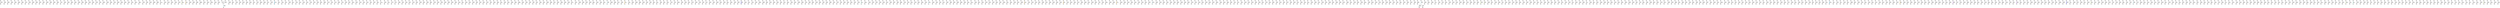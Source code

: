 digraph {
nodesep = 0.5;
node [shape = circle, label = "", height = 0.3];
"0" [style = "filled", fillcolor = "grey"];
"1" [style = "filled", fillcolor = "grey"];
"2" [style = "filled", fillcolor = "grey"];
"3" [style = "filled", fillcolor = "grey"];
"4" [style = "filled", fillcolor = "grey"];
"5" [style = "filled", fillcolor = "grey"];
"6" [style = "filled", fillcolor = "grey"];
"7" [style = "filled", fillcolor = "grey"];
"8" [style = "filled", fillcolor = "grey"];
"9" [style = "filled", fillcolor = "grey"];
"10" [style = "filled", fillcolor = "grey"];
"11" [style = "filled", fillcolor = "grey"];
"12" [style = "filled", fillcolor = "grey"];
"13" [style = "filled", fillcolor = "grey"];
"14" [style = "filled", fillcolor = "grey"];
"15" [style = "filled", fillcolor = "grey"];
"16" [style = "filled", fillcolor = "grey"];
"17" [style = "filled", fillcolor = "grey"];
"18" [style = "filled", fillcolor = "grey"];
"19" [style = "filled", fillcolor = "grey"];
"20" [style = "filled", fillcolor = "grey"];
"21" [style = "filled", fillcolor = "grey"];
"22" [style = "filled", fillcolor = "grey"];
"23" [style = "filled", fillcolor = "grey"];
"24" [style = "filled", fillcolor = "grey"];
"25" [style = "filled", fillcolor = "grey"];
"26" [style = "filled", fillcolor = "grey"];
"27" [style = "filled", fillcolor = "grey"];
"28" [style = "filled", fillcolor = "grey"];
"29" [style = "filled", fillcolor = "grey"];
"30" [style = "filled", fillcolor = "grey"];
"31" [style = "filled", fillcolor = "grey"];
"32" [style = "filled", fillcolor = "grey"];
"33" [style = "filled", fillcolor = "grey"];
"34" [style = "filled", fillcolor = "grey"];
"35" [style = "filled", fillcolor = "grey"];
"36" [style = "filled", fillcolor = "grey"];
"37" [style = "filled", fillcolor = "grey"];
"38" [style = "filled", fillcolor = "grey"];
"39" [style = "filled", fillcolor = "grey"];
"40" [style = "filled", fillcolor = "grey"];
"41" [style = "filled", fillcolor = "grey"];
"42" [style = "filled", fillcolor = "grey"];
"43" [style = "filled", fillcolor = "grey"];
"44" [style = "filled", fillcolor = "grey"];
"45" [style = "filled", fillcolor = "grey"];
"46" [style = "filled", fillcolor = "grey"];
"47" [style = "filled", fillcolor = "grey"];
"48" [style = "filled", fillcolor = "grey"];
"49" [style = "filled", fillcolor = "grey"];
"50" [style = "filled", fillcolor = "grey"];
"51" [style = "filled", fillcolor = "grey"];
"52" [style = "filled", fillcolor = "grey"];
"53" [style = "filled", fillcolor = "grey"];
"54" [style = "filled", fillcolor = "grey"];
"55" [style = "filled", fillcolor = "grey"];
"56" [style = "filled", fillcolor = "grey"];
"57" [style = "filled", fillcolor = "grey"];
"58" [style = "filled", fillcolor = "grey"];
"59" [style = "filled", fillcolor = "grey"];
"60" [style = "filled", fillcolor = "grey"];
"61" [style = "filled", fillcolor = "grey"];
"62" [style = "filled", fillcolor = "grey"];
"63" [style = "filled", fillcolor = "grey"];
"64" [style = "filled", fillcolor = "grey"];
"65" [style = "filled", fillcolor = "grey"];
"66" [style = "filled", fillcolor = "grey"];
"67" [style = "filled", fillcolor = "grey"];
"68" [style = "filled", fillcolor = "grey"];
"69" [style = "filled", fillcolor = "grey"];
"70" [style = "filled", fillcolor = "grey"];
"71" [style = "filled", fillcolor = "grey"];
"72" [style = "filled", fillcolor = "grey"];
"73" [style = "filled", fillcolor = "grey"];
"74" [style = "filled", fillcolor = "grey"];
"75" [style = "filled", fillcolor = "grey"];
"76" [style = "filled", fillcolor = "grey"];
"77" [style = "filled", fillcolor = "grey"];
"78" [style = "filled", fillcolor = "grey"];
"79" [style = "filled", fillcolor = "grey"];
"80" [style = "filled", fillcolor = "grey"];
"81" [style = "filled", fillcolor = "grey"];
"82" [style = "filled", fillcolor = "grey"];
"83" [style = "filled", fillcolor = "grey"];
"84" [style = "filled", fillcolor = "grey"];
"85" [style = "filled", fillcolor = "grey"];
"86" [style = "filled", fillcolor = "grey"];
"87" [style = "filled", fillcolor = "grey"];
"88" [style = "filled", fillcolor = "grey"];
"89" [style = "filled", fillcolor = "grey"];
"90" [style = "filled", fillcolor = "grey"];
"91" [style = "filled", fillcolor = "grey"];
"92" [style = "filled", fillcolor = "grey"];
"93" [style = "filled", fillcolor = "grey"];
"94" [style = "filled", fillcolor = "grey"];
"95" [style = "filled", fillcolor = "grey"];
"96" [style = "filled", fillcolor = "grey"];
"97" [style = "filled", fillcolor = "grey"];
"98" [style = "filled", fillcolor = "grey"];
"99" [style = "filled", fillcolor = "grey"];
"100" [style = "filled", fillcolor = "grey"];
"101" [style = "filled", fillcolor = "grey"];
"102" [style = "filled", fillcolor = "grey"];
"103" [style = "filled", fillcolor = "grey"];
"104" [style = "filled", fillcolor = "grey"];
"105" [style = "filled", fillcolor = "grey"];
"106" [style = "filled", fillcolor = "grey"];
"107" [style = "filled", fillcolor = "grey"];
"108" [style = "filled", fillcolor = "grey"];
"109" [style = "filled", fillcolor = "grey"];
"110" [style = "filled", fillcolor = "grey"];
"111" [style = "filled", fillcolor = "grey"];
"112" [style = "filled", fillcolor = "grey"];
"113" [style = "filled", fillcolor = "grey"];
"114" [style = "filled", fillcolor = "grey"];
"115" [style = "filled", fillcolor = "grey"];
"116" [style = "filled", fillcolor = "grey"];
"117" [style = "filled", fillcolor = "grey"];
"118" [style = "filled", fillcolor = "grey"];
"119" [style = "filled", fillcolor = "grey"];
"120" [style = "filled", fillcolor = "grey"];
"121" [style = "filled", fillcolor = "grey"];
"122" [style = "filled", fillcolor = "grey"];
"123" [style = "filled", fillcolor = "grey"];
"124" [style = "filled", fillcolor = "grey"];
"125" [style = "filled", fillcolor = "grey"];
"126" [style = "filled", fillcolor = "grey"];
"127" [style = "filled", fillcolor = "grey"];
"128" [style = "filled", fillcolor = "grey"];
"129" [style = "filled", fillcolor = "grey"];
"130" [style = "filled", fillcolor = "grey"];
"131" [style = "filled", fillcolor = "grey"];
"132" [style = "filled", fillcolor = "grey"];
"133" [style = "filled", fillcolor = "grey"];
"134" [style = "filled", fillcolor = "grey"];
"135" [style = "filled", fillcolor = "grey"];
"136" [style = "filled", fillcolor = "grey"];
"137" [style = "filled", fillcolor = "grey"];
"138" [style = "filled", fillcolor = "grey"];
"139" [style = "filled", fillcolor = "grey"];
"140" [style = "filled", fillcolor = "grey"];
"141" [style = "filled", fillcolor = "grey"];
"142" [style = "filled", fillcolor = "grey"];
"143" [style = "filled", fillcolor = "grey"];
"144" [style = "filled", fillcolor = "grey"];
"145" [style = "filled", fillcolor = "grey"];
"146" [style = "filled", fillcolor = "grey"];
"147" [style = "filled", fillcolor = "grey"];
"148" [style = "filled", fillcolor = "grey"];
"149" [style = "filled", fillcolor = "grey"];
"150" [style = "filled", fillcolor = "grey"];
"151" [style = "filled", fillcolor = "grey"];
"152" [style = "filled", fillcolor = "grey"];
"153" [style = "filled", fillcolor = "grey"];
"154" [style = "filled", fillcolor = "grey"];
"155" [style = "filled", fillcolor = "grey"];
"156" [style = "filled", fillcolor = "grey"];
"157" [style = "filled", fillcolor = "grey"];
"158" [style = "filled", fillcolor = "grey"];
"159" [style = "filled", fillcolor = "grey"];
"160" [style = "filled", fillcolor = "grey"];
"161" [style = "filled", fillcolor = "grey"];
"162" [style = "filled", fillcolor = "grey"];
"163" [style = "filled", fillcolor = "grey"];
"164" [style = "filled", fillcolor = "grey"];
"165" [style = "filled", fillcolor = "grey"];
"166" [style = "filled", fillcolor = "grey"];
"167" [style = "filled", fillcolor = "grey"];
"168" [style = "filled", fillcolor = "grey"];
"169" [style = "filled", fillcolor = "grey"];
"170" [style = "filled", fillcolor = "grey"];
"171" [style = "filled", fillcolor = "grey"];
"172" [style = "filled", fillcolor = "grey"];
"173" [style = "filled", fillcolor = "grey"];
"174" [style = "filled", fillcolor = "grey"];
"175" [style = "filled", fillcolor = "grey"];
"176" [style = "filled", fillcolor = "grey"];
"177" [style = "filled", fillcolor = "grey"];
"178" [style = "filled", fillcolor = "grey"];
"179" [style = "filled", fillcolor = "grey"];
"180" [style = "filled", fillcolor = "grey"];
"181" [style = "filled", fillcolor = "grey"];
"182" [style = "filled", fillcolor = "grey"];
"183" [style = "filled", fillcolor = "grey"];
"184" [style = "filled", fillcolor = "grey"];
"185" [style = "filled", fillcolor = "grey"];
"186" [style = "filled", fillcolor = "grey"];
"187" [style = "filled", fillcolor = "grey"];
"188" [style = "filled", fillcolor = "grey"];
"189" [style = "filled", fillcolor = "grey"];
"190" [style = "filled", fillcolor = "grey"];
"191" [style = "filled", fillcolor = "grey"];
"192" [style = "filled", fillcolor = "grey"];
"193" [style = "filled", fillcolor = "grey"];
"194" [style = "filled", fillcolor = "grey"];
"195" [style = "filled", fillcolor = "grey"];
"196" [style = "filled", fillcolor = "grey"];
"197" [style = "filled", fillcolor = "grey"];
"198" [style = "filled", fillcolor = "grey"];
"199" [style = "filled", fillcolor = "grey"];
"200" [style = "filled", fillcolor = "grey"];
"201" [style = "filled", fillcolor = "grey"];
"202" [style = "filled", fillcolor = "grey"];
"203" [style = "filled", fillcolor = "grey"];
"204" [style = "filled", fillcolor = "grey"];
"205" [style = "filled", fillcolor = "grey"];
"206" [style = "filled", fillcolor = "grey"];
"207" [style = "filled", fillcolor = "grey"];
"208" [style = "filled", fillcolor = "grey"];
"209" [style = "filled", fillcolor = "grey"];
"210" [style = "filled", fillcolor = "grey"];
"211" [style = "filled", fillcolor = "grey"];
"212" [style = "filled", fillcolor = "grey"];
"213" [style = "filled", fillcolor = "grey"];
"214" [style = "filled", fillcolor = "grey"];
"215" [style = "filled", fillcolor = "grey"];
"216" [style = "filled", fillcolor = "grey"];
"217" [style = "filled", fillcolor = "grey"];
"218" [style = "filled", fillcolor = "grey"];
"219" [style = "filled", fillcolor = "grey"];
"220" [style = "filled", fillcolor = "grey"];
"221" [style = "filled", fillcolor = "grey"];
"222" [style = "filled", fillcolor = "grey"];
"223" [style = "filled", fillcolor = "grey"];
"224" [style = "filled", fillcolor = "grey"];
"225" [style = "filled", fillcolor = "grey"];
"226" [style = "filled", fillcolor = "grey"];
"227" [style = "filled", fillcolor = "grey"];
"228" [style = "filled", fillcolor = "grey"];
"229" [style = "filled", fillcolor = "grey"];
"230" [style = "filled", fillcolor = "grey"];
"231" [style = "filled", fillcolor = "grey"];
"232" [style = "filled", fillcolor = "grey"];
"233" [style = "filled", fillcolor = "grey"];
"234" [style = "filled", fillcolor = "grey"];
"235" [style = "filled", fillcolor = "grey"];
"236" [style = "filled", fillcolor = "grey"];
"237" [style = "filled", fillcolor = "grey"];
"238" [style = "filled", fillcolor = "grey"];
"239" [style = "filled", fillcolor = "grey"];
"240" [style = "filled", fillcolor = "grey"];
"241" [style = "filled", fillcolor = "grey"];
"242" [style = "filled", fillcolor = "grey"];
"243" [style = "filled", fillcolor = "grey"];
"244" [style = "filled", fillcolor = "grey"];
"245" [style = "filled", fillcolor = "grey"];
"246" [style = "filled", fillcolor = "grey"];
"247" [style = "filled", fillcolor = "grey"];
"248" [style = "filled", fillcolor = "grey"];
"249" [style = "filled", fillcolor = "grey"];
"250" [style = "filled", fillcolor = "grey"];
"251" [style = "filled", fillcolor = "grey"];
"252" [style = "filled", fillcolor = "grey"];
"253" [style = "filled", fillcolor = "grey"];
"254" [style = "filled", fillcolor = "grey"];
"255" [style = "filled", fillcolor = "grey"];
"256" [style = "filled", fillcolor = "grey"];
"257" [style = "filled", fillcolor = "grey"];
"258" [style = "filled", fillcolor = "grey"];
"259" [style = "filled", fillcolor = "grey"];
"260" [style = "filled", fillcolor = "grey"];
"261" [style = "filled", fillcolor = "grey"];
"262" [style = "filled", fillcolor = "grey"];
"263" [style = "filled", fillcolor = "grey"];
"264" [style = "filled", fillcolor = "grey"];
"265" [style = "filled", fillcolor = "grey"];
"266" [style = "filled", fillcolor = "grey"];
"267" [style = "filled", fillcolor = "grey"];
"268" [style = "filled", fillcolor = "grey"];
"269" [style = "filled", fillcolor = "grey"];
"270" [style = "filled", fillcolor = "grey"];
"271" [style = "filled", fillcolor = "grey"];
"272" [style = "filled", fillcolor = "grey"];
"273" [style = "filled", fillcolor = "grey"];
"274" [style = "filled", fillcolor = "grey"];
"275" [style = "filled", fillcolor = "grey"];
"276" [style = "filled", fillcolor = "grey"];
"277" [style = "filled", fillcolor = "grey"];
"278" [style = "filled", fillcolor = "grey"];
"279" [style = "filled", fillcolor = "grey"];
"280" [style = "filled", fillcolor = "grey"];
"281" [style = "filled", fillcolor = "grey"];
"282" [style = "filled", fillcolor = "grey"];
"283" [style = "filled", fillcolor = "grey"];
"284" [style = "filled", fillcolor = "grey"];
"285" [style = "filled", fillcolor = "grey"];
"286" [style = "filled", fillcolor = "grey"];
"287" [style = "filled", fillcolor = "grey"];
"288" [style = "filled", fillcolor = "grey"];
"289" [style = "filled", fillcolor = "grey"];
"290" [style = "filled", fillcolor = "grey"];
"291" [style = "filled", fillcolor = "grey"];
"292" [style = "filled", fillcolor = "grey"];
"293" [style = "filled", fillcolor = "grey"];
"294" [style = "filled", fillcolor = "grey"];
"295" [style = "filled", fillcolor = "grey"];
"296" [style = "filled", fillcolor = "grey"];
"297" [style = "filled", fillcolor = "grey"];
"298" [style = "filled", fillcolor = "grey"];
"299" [style = "filled", fillcolor = "grey"];
"300" [style = "filled", fillcolor = "grey"];
"301" [style = "filled", fillcolor = "grey"];
"302" [style = "filled", fillcolor = "grey"];
"303" [style = "filled", fillcolor = "grey"];
"304" [style = "filled", fillcolor = "grey"];
"305" [style = "filled", fillcolor = "grey"];
"306" [style = "filled", fillcolor = "grey"];
"307" [style = "filled", fillcolor = "grey"];
"308" [style = "filled", fillcolor = "grey"];
"309" [style = "filled", fillcolor = "grey"];
"310" [style = "filled", fillcolor = "grey"];
"311" [style = "filled", fillcolor = "grey"];
"312" [style = "filled", fillcolor = "grey"];
"313" [style = "filled", fillcolor = "grey"];
"314" [style = "filled", fillcolor = "grey"];
"315" [style = "filled", fillcolor = "grey"];
"316" [style = "filled", fillcolor = "grey"];
"317" [style = "filled", fillcolor = "grey"];
"318" [style = "filled", fillcolor = "grey"];
"319" [style = "filled", fillcolor = "grey"];
"320" [style = "filled", fillcolor = "grey"];
"321" [style = "filled", fillcolor = "grey"];
"322" [style = "filled", fillcolor = "grey"];
"323" [style = "filled", fillcolor = "grey"];
"324" [style = "filled", fillcolor = "grey"];
"325" [style = "filled", fillcolor = "grey"];
"326" [style = "filled", fillcolor = "grey"];
"327" [style = "filled", fillcolor = "grey"];
"328" [style = "filled", fillcolor = "grey"];
"329" [style = "filled", fillcolor = "grey"];
"330" [style = "filled", fillcolor = "grey"];
"331" [style = "filled", fillcolor = "grey"];
"332" [style = "filled", fillcolor = "grey"];
"333" [style = "filled", fillcolor = "grey"];
"334" [style = "filled", fillcolor = "grey"];
"335" [style = "filled", fillcolor = "grey"];
"336" [style = "filled", fillcolor = "grey"];
"337" [style = "filled", fillcolor = "grey"];
"338" [style = "filled", fillcolor = "grey"];
"339" [style = "filled", fillcolor = "grey"];
"340" [style = "filled", fillcolor = "grey"];
"341" [style = "filled", fillcolor = "grey"];
"342" [style = "filled", fillcolor = "grey"];
"343" [style = "filled", fillcolor = "grey"];
"344" [style = "filled", fillcolor = "grey"];
"345" [style = "filled", fillcolor = "grey"];
"346" [style = "filled", fillcolor = "grey"];
"347" [style = "filled", fillcolor = "grey"];
"348" [style = "filled", fillcolor = "grey"];
"349" [style = "filled", fillcolor = "grey"];
"350" [style = "filled", fillcolor = "grey"];
"351" [style = "filled", fillcolor = "grey"];
"352" [style = "filled", fillcolor = "grey"];
"353" [style = "filled", fillcolor = "grey"];
"354" [style = "filled", fillcolor = "grey"];
"355" [style = "filled", fillcolor = "grey"];
"356" [style = "filled", fillcolor = "grey"];
"357" [style = "filled", fillcolor = "grey"];
"358" [style = "filled", fillcolor = "grey"];
"359" [style = "filled", fillcolor = "grey"];
"360" [style = "filled", fillcolor = "grey"];
"361" [style = "filled", fillcolor = "grey"];
"362" [style = "filled", fillcolor = "grey"];
"363" [style = "filled", fillcolor = "grey"];
"364" [style = "filled", fillcolor = "grey"];
"365" [style = "filled", fillcolor = "grey"];
"366" [style = "filled", fillcolor = "grey"];
"367" [style = "filled", fillcolor = "grey"];
"368" [style = "filled", fillcolor = "grey"];
"369" [style = "filled", fillcolor = "grey"];
"370" [style = "filled", fillcolor = "grey"];
"371" [style = "filled", fillcolor = "grey"];
"372" [style = "filled", fillcolor = "grey"];
"373" [style = "filled", fillcolor = "grey"];
"374" [style = "filled", fillcolor = "grey"];
"375" [style = "filled", fillcolor = "grey"];
"376" [style = "filled", fillcolor = "grey"];
"377" [style = "filled", fillcolor = "grey"];
"378" [style = "filled", fillcolor = "grey"];
"379" [style = "filled", fillcolor = "grey"];
"380" [style = "filled", fillcolor = "grey"];
"381" [style = "filled", fillcolor = "grey"];
"382" [style = "filled", fillcolor = "grey"];
"383" [style = "filled", fillcolor = "grey"];
"384" [style = "filled", fillcolor = "grey"];
"385" [style = "filled", fillcolor = "grey"];
"386" [style = "filled", fillcolor = "grey"];
"387" [style = "filled", fillcolor = "grey"];
"388" [style = "filled", fillcolor = "grey"];
"389" [style = "filled", fillcolor = "grey"];
"390" [style = "filled", fillcolor = "grey"];
"391" [style = "filled", fillcolor = "grey"];
"392" [style = "filled", fillcolor = "grey"];
"393" [style = "filled", fillcolor = "grey"];
"394" [style = "filled", fillcolor = "grey"];
"395" [style = "filled", fillcolor = "grey"];
"396" [style = "filled", fillcolor = "grey"];
"397" [style = "filled", fillcolor = "grey"];
"398" [style = "filled", fillcolor = "grey"];
"399" [style = "filled", fillcolor = "grey"];
"400" [style = "filled", fillcolor = "grey"];
"401" [style = "filled", fillcolor = "grey"];
"402" [style = "filled", fillcolor = "grey"];
"403" [style = "filled", fillcolor = "grey"];
"404" [style = "filled", fillcolor = "grey"];
"405" [style = "filled", fillcolor = "grey"];
"406" [style = "filled", fillcolor = "grey"];
"407" [style = "filled", fillcolor = "grey"];
"408" [style = "filled", fillcolor = "grey"];
"409" [style = "filled", fillcolor = "grey"];
"410" [style = "filled", fillcolor = "grey"];
"411" [style = "filled", fillcolor = "grey"];
"412" [style = "filled", fillcolor = "grey"];
"413" [style = "filled", fillcolor = "grey"];
"414" [style = "filled", fillcolor = "grey"];
"415" [style = "filled", fillcolor = "grey"];
"416" [style = "filled", fillcolor = "grey"];
"417" [style = "filled", fillcolor = "grey"];
"418" [style = "filled", fillcolor = "grey"];
"419" [style = "filled", fillcolor = "grey"];
"420" [style = "filled", fillcolor = "grey"];
"421" [style = "filled", fillcolor = "grey"];
"422" [style = "filled", fillcolor = "grey"];
"423" [style = "filled", fillcolor = "grey"];
"424" [style = "filled", fillcolor = "grey"];
"425" [style = "filled", fillcolor = "grey"];
"426" [style = "filled", fillcolor = "grey"];
"427" [style = "filled", fillcolor = "grey"];
"428" [style = "filled", fillcolor = "grey"];
"429" [style = "filled", fillcolor = "grey"];
"430" [style = "filled", fillcolor = "grey"];
"431" [style = "filled", fillcolor = "grey"];
"432" [style = "filled", fillcolor = "grey"];
"433" [style = "filled", fillcolor = "grey"];
"434" [style = "filled", fillcolor = "grey"];
"435" [style = "filled", fillcolor = "grey"];
"436" [style = "filled", fillcolor = "grey"];
"437" [style = "filled", fillcolor = "grey"];
"438" [style = "filled", fillcolor = "grey"];
"439" [style = "filled", fillcolor = "grey"];
"440" [style = "filled", fillcolor = "grey"];
"441" [style = "filled", fillcolor = "grey"];
"442" [style = "filled", fillcolor = "grey"];
"443" [style = "filled", fillcolor = "grey"];
"444" [style = "filled", fillcolor = "grey"];
"445" [style = "filled", fillcolor = "grey"];
"446" [style = "filled", fillcolor = "grey"];
"447" [style = "filled", fillcolor = "grey"];
"448" [style = "filled", fillcolor = "grey"];
"449" [style = "filled", fillcolor = "grey"];
"450" [style = "filled", fillcolor = "grey"];
"451" [style = "filled", fillcolor = "grey"];
"452" [style = "filled", fillcolor = "grey"];
"453" [style = "filled", fillcolor = "grey"];
"454" [style = "filled", fillcolor = "grey"];
"455" [style = "filled", fillcolor = "grey"];
"456" [style = "filled", fillcolor = "grey"];
"457" [style = "filled", fillcolor = "grey"];
"458" [style = "filled", fillcolor = "grey"];
"459" [style = "filled", fillcolor = "grey"];
"460" [style = "filled", fillcolor = "grey"];
"461" [style = "filled", fillcolor = "grey"];
"462" [style = "filled", fillcolor = "grey"];
"463" [style = "filled", fillcolor = "grey"];
"464" [style = "filled", fillcolor = "grey"];
"465" [style = "filled", fillcolor = "grey"];
"466" [style = "filled", fillcolor = "grey"];
"467" [style = "filled", fillcolor = "grey"];
"468" [style = "filled", fillcolor = "grey"];
"469" [style = "filled", fillcolor = "grey"];
"470" [style = "filled", fillcolor = "grey"];
"471" [style = "filled", fillcolor = "grey"];
"472" [style = "filled", fillcolor = "grey"];
"473" [style = "filled", fillcolor = "grey"];
"474" [style = "filled", fillcolor = "grey"];
"475" [style = "filled", fillcolor = "grey"];
"476" [style = "filled", fillcolor = "grey"];
"477" [style = "filled", fillcolor = "grey"];
"478" [style = "filled", fillcolor = "grey"];
"479" [style = "filled", fillcolor = "grey"];
"480" [style = "filled", fillcolor = "grey"];
"481" [style = "filled", fillcolor = "grey"];
"482" [style = "filled", fillcolor = "grey"];
"483" [style = "filled", fillcolor = "grey"];
"484" [style = "filled", fillcolor = "grey"];
"485" [style = "filled", fillcolor = "grey"];
"486" [style = "filled", fillcolor = "grey"];
"487" [style = "filled", fillcolor = "grey"];
"488" [style = "filled", fillcolor = "grey"];
"489" [style = "filled", fillcolor = "grey"];
"490" [style = "filled", fillcolor = "grey"];
"491" [style = "filled", fillcolor = "grey"];
"492" [style = "filled", fillcolor = "grey"];
"493" [style = "filled", fillcolor = "grey"];
"494" [style = "filled", fillcolor = "grey"];
"495" [style = "filled", fillcolor = "grey"];
"496" [style = "filled", fillcolor = "grey"];
"497" [style = "filled", fillcolor = "grey"];
"498" [style = "filled", fillcolor = "grey"];
"499" [style = "filled", fillcolor = "grey"];
"500" [style = "filled", fillcolor = "grey"];
"501" [style = "filled", fillcolor = "grey"];
"502" [style = "filled", fillcolor = "grey"];
"503" [style = "filled", fillcolor = "grey"];
"504" [style = "filled", fillcolor = "grey"];
"505" [style = "filled", fillcolor = "grey"];
"506" [style = "filled", fillcolor = "grey"];
"507" [style = "filled", fillcolor = "grey"];
"508" [style = "filled", fillcolor = "grey"];
"509" [style = "filled", fillcolor = "grey"];
"510" [style = "filled", fillcolor = "grey"];
"511" [style = "filled", fillcolor = "grey"];
"512" [style = "filled", fillcolor = "grey"];
"513" [style = "filled", fillcolor = "grey"];
"514" [style = "filled", fillcolor = "grey"];
"515" [style = "filled", fillcolor = "grey"];
"516" [style = "filled", fillcolor = "grey"];
"517" [style = "filled", fillcolor = "grey"];
"518" [style = "filled", fillcolor = "grey"];
"519" [style = "filled", fillcolor = "grey"];
"520" [style = "filled", fillcolor = "grey"];
"521" [style = "filled", fillcolor = "grey"];
"522" [style = "filled", fillcolor = "grey"];
"523" [style = "filled", fillcolor = "grey"];
"524" [style = "filled", fillcolor = "grey"];
"525" [style = "filled", fillcolor = "grey"];
"526" [style = "filled", fillcolor = "grey"];
"527" [style = "filled", fillcolor = "grey"];
"528" [style = "filled", fillcolor = "grey"];
"529" [style = "filled", fillcolor = "grey"];
"530" [style = "filled", fillcolor = "grey"];
"531" [style = "filled", fillcolor = "grey"];
"532" [style = "filled", fillcolor = "grey"];
"533" [style = "filled", fillcolor = "grey"];
"534" [style = "filled", fillcolor = "grey"];
"535" [style = "filled", fillcolor = "grey"];
"536" [style = "filled", fillcolor = "grey"];
"537" [style = "filled", fillcolor = "grey"];
"538" [style = "filled", fillcolor = "grey"];
"539" [style = "filled", fillcolor = "grey"];
"540" [style = "filled", fillcolor = "grey"];
"541" [style = "filled", fillcolor = "grey"];
"542" [style = "filled", fillcolor = "grey"];
"543" [style = "filled", fillcolor = "grey"];
"544" [style = "filled", fillcolor = "grey"];
"545" [style = "filled", fillcolor = "grey"];
"546" [style = "filled", fillcolor = "grey"];
"547" [style = "filled", fillcolor = "grey"];
"548" [style = "filled", fillcolor = "grey"];
"549" [style = "filled", fillcolor = "grey"];
"550" [style = "filled", fillcolor = "grey"];
"551" [style = "filled", fillcolor = "grey"];
"552" [style = "filled", fillcolor = "grey"];
"553" [style = "filled", fillcolor = "grey"];
"554" [style = "filled", fillcolor = "grey"];
"555" [style = "filled", fillcolor = "grey"];
"556" [style = "filled", fillcolor = "grey"];
"557" [style = "filled", fillcolor = "grey"];
"558" [style = "filled", fillcolor = "grey"];
"559" [style = "filled", fillcolor = "grey"];
"560" [style = "filled", fillcolor = "grey"];
"561" [style = "filled", fillcolor = "grey"];
"562" [style = "filled", fillcolor = "grey"];
"563" [style = "filled", fillcolor = "grey"];
"564" [style = "filled", fillcolor = "grey"];
"565" [style = "filled", fillcolor = "grey"];
"566" [style = "filled", fillcolor = "grey"];
"567" [style = "filled", fillcolor = "grey"];
"568" [style = "filled", fillcolor = "grey"];
"569" [style = "filled", fillcolor = "grey"];
"570" [style = "filled", fillcolor = "grey"];
"571" [style = "filled", fillcolor = "grey"];
"572" [style = "filled", fillcolor = "grey"];
"573" [style = "filled", fillcolor = "grey"];
"574" [style = "filled", fillcolor = "grey"];
"575" [style = "filled", fillcolor = "grey"];
"576" [style = "filled", fillcolor = "grey"];
"577" [style = "filled", fillcolor = "grey"];
"578" [style = "filled", fillcolor = "grey"];
"579" [style = "filled", fillcolor = "grey"];
"580" [style = "filled", fillcolor = "grey"];
"581" [style = "filled", fillcolor = "grey"];
"582" [style = "filled", fillcolor = "grey"];
"583" [style = "filled", fillcolor = "grey"];
"584" [style = "filled", fillcolor = "grey"];
"585" [style = "filled", fillcolor = "grey"];
"586" [style = "filled", fillcolor = "grey"];
"587" [style = "filled", fillcolor = "grey"];
"588" [style = "filled", fillcolor = "grey"];
"589" [style = "filled", fillcolor = "grey"];
"590" [style = "filled", fillcolor = "grey"];
"591" [style = "filled", fillcolor = "grey"];
"592" [style = "filled", fillcolor = "grey"];
"593" [style = "filled", fillcolor = "grey"];
"594" [style = "filled", fillcolor = "grey"];
"595" [style = "filled", fillcolor = "grey"];
"596" [style = "filled", fillcolor = "grey"];
"597" [style = "filled", fillcolor = "grey"];
"598" [style = "filled", fillcolor = "grey"];
"599" [style = "filled", fillcolor = "grey"];
"600" [style = "filled", fillcolor = "grey"];
"601" [style = "filled", fillcolor = "grey"];
"602" [style = "filled", fillcolor = "grey"];
"603" [style = "filled", fillcolor = "grey"];
"604" [style = "filled", fillcolor = "grey"];
"605" [style = "filled", fillcolor = "grey"];
"606" [style = "filled", fillcolor = "grey"];
"607" [style = "filled", fillcolor = "grey"];
"608" [style = "filled", fillcolor = "grey"];
"609" [style = "filled", fillcolor = "grey"];
"610" [style = "filled", fillcolor = "grey"];
"611" [style = "filled", fillcolor = "grey"];
"612" [style = "filled", fillcolor = "grey"];
"613" [style = "filled", fillcolor = "grey"];
"614" [style = "filled", fillcolor = "grey"];
"615" [style = "filled", fillcolor = "grey"];
"616" [style = "filled", fillcolor = "grey"];
"617" [style = "filled", fillcolor = "grey"];
"618" [style = "filled", fillcolor = "grey"];
"619" [style = "filled", fillcolor = "grey"];
"620" [style = "filled", fillcolor = "grey"];
"621" [style = "filled", fillcolor = "grey"];
"622" [style = "filled", fillcolor = "grey"];
"623" [style = "filled", fillcolor = "grey"];
"624" [style = "filled", fillcolor = "grey"];
"625" [style = "filled", fillcolor = "grey"];
"626" [style = "filled", fillcolor = "grey"];
"627" [style = "filled", fillcolor = "grey"];
"628" [style = "filled", fillcolor = "grey"];
"629" [style = "filled", fillcolor = "grey"];
"630" [style = "filled", fillcolor = "grey"];
"631" [style = "filled", fillcolor = "grey"];
"632" [style = "filled", fillcolor = "grey"];
"633" [style = "filled", fillcolor = "grey"];
"634" [style = "filled", fillcolor = "grey"];
"635" [style = "filled", fillcolor = "grey"];
"636" [style = "filled", fillcolor = "grey"];
"637" [style = "filled", fillcolor = "grey"];
"638" [style = "filled", fillcolor = "grey"];
"639" [style = "filled", fillcolor = "grey"];
"640" [style = "filled", fillcolor = "grey"];
"641" [style = "filled", fillcolor = "grey"];
"642" [style = "filled", fillcolor = "grey"];
"643" [style = "filled", fillcolor = "grey"];
"644" [style = "filled", fillcolor = "grey"];
"645" [style = "filled", fillcolor = "grey"];
"646" [style = "filled", fillcolor = "grey"];
"647" [style = "filled", fillcolor = "grey"];
"648" [style = "filled", fillcolor = "grey"];
"649" [style = "filled", fillcolor = "grey"];
"650" [style = "filled", fillcolor = "grey"];
"651" [style = "filled", fillcolor = "grey"];
"652" [style = "filled", fillcolor = "grey"];
"653" [style = "filled", fillcolor = "grey"];
"654" [style = "filled", fillcolor = "grey"];
"655" [style = "filled", fillcolor = "grey"];
"656" [style = "filled", fillcolor = "grey"];
"657" [style = "filled", fillcolor = "grey"];
"658" [style = "filled", fillcolor = "grey"];
"659" [style = "filled", fillcolor = "grey"];
"660" [style = "filled", fillcolor = "grey"];
"661" [style = "filled", fillcolor = "grey"];
"662" [style = "filled", fillcolor = "grey"];
"663" [style = "filled", fillcolor = "grey"];
"664" [style = "filled", fillcolor = "grey"];
"665" [style = "filled", fillcolor = "grey"];
"666" [style = "filled", fillcolor = "grey"];
"667" [style = "filled", fillcolor = "grey"];
"668" [style = "filled", fillcolor = "grey"];
"669" [style = "filled", fillcolor = "grey"];
"670" [style = "filled", fillcolor = "grey"];
"671" [style = "filled", fillcolor = "grey"];
"672" [style = "filled", fillcolor = "grey"];
"673" [style = "filled", fillcolor = "grey"];
"674" [style = "filled", fillcolor = "grey"];
"675" [style = "filled", fillcolor = "grey"];
"676" [style = "filled", fillcolor = "grey"];
"677" [style = "filled", fillcolor = "grey"];
"678" [style = "filled", fillcolor = "grey"];
"679" [style = "filled", fillcolor = "grey"];
"680" [style = "filled", fillcolor = "grey"];
"681" [style = "filled", fillcolor = "grey"];
"682" [style = "filled", fillcolor = "grey"];
"683" [style = "filled", fillcolor = "grey"];
"684" [style = "filled", fillcolor = "grey"];
"685" [style = "filled", fillcolor = "grey"];
"686" [style = "filled", fillcolor = "grey"];
"687" [style = "filled", fillcolor = "grey"];
"688" [style = "filled", fillcolor = "grey"];
"689" [style = "filled", fillcolor = "grey"];
"690" [style = "filled", fillcolor = "grey"];
"691" [style = "filled", fillcolor = "grey"];
"692" [style = "filled", fillcolor = "grey"];
"693" [style = "filled", fillcolor = "grey"];
"694" [style = "filled", fillcolor = "grey"];
"695" [style = "filled", fillcolor = "grey"];
"696" [style = "filled", fillcolor = "grey"];
"697" [style = "filled", fillcolor = "grey"];
"698" [style = "filled", fillcolor = "grey"];
"699" [style = "filled", fillcolor = "grey"];
"700" [style = "filled", fillcolor = "grey"];
"701" [style = "filled", fillcolor = "grey"];
"702" [style = "filled", fillcolor = "grey"];
"703" [style = "filled", fillcolor = "grey"];
"704" [style = "filled", fillcolor = "grey"];
"705" [style = "filled", fillcolor = "grey"];
"706" [style = "filled", fillcolor = "grey"];
"707" [style = "filled", fillcolor = "grey"];
"708" [style = "filled", fillcolor = "grey"];
"709" [style = "filled", fillcolor = "grey"];
"710" [style = "filled", fillcolor = "grey"];
"711" [style = "filled", fillcolor = "grey"];
"712" [style = "filled", fillcolor = "grey"];
"713" [style = "filled", fillcolor = "grey"];
"714" [style = "filled", fillcolor = "grey"];
"715" [style = "filled", fillcolor = "grey"];
"716" [style = "filled", fillcolor = "grey"];
"717" [style = "filled", fillcolor = "grey"];
"718" [style = "filled", fillcolor = "grey"];
"719" [style = "filled", fillcolor = "grey"];
"720" [style = "filled", fillcolor = "grey"];
"721" [style = "filled", fillcolor = "grey"];
"722" [style = "filled", fillcolor = "grey"];
"723" [style = "filled", fillcolor = "grey"];
"724" [style = "filled", fillcolor = "grey"];
"725" [style = "filled", fillcolor = "grey"];
"726" [style = "filled", fillcolor = "grey"];
"727" [style = "filled", fillcolor = "grey"];
"728" [style = "filled", fillcolor = "grey"];
"729" [style = "filled", fillcolor = "grey"];
"730" [style = "filled", fillcolor = "grey"];
"731" [style = "filled", fillcolor = "grey"];
"732" [style = "filled", fillcolor = "grey"];
"733" [style = "filled", fillcolor = "grey"];
"734" [style = "filled", fillcolor = "grey"];
"735" [style = "filled", fillcolor = "grey"];
"736" [style = "filled", fillcolor = "grey"];
"737" [style = "filled", fillcolor = "grey"];
"738" [style = "filled", fillcolor = "grey"];
"739" [style = "filled", fillcolor = "grey"];
"740" [style = "filled", fillcolor = "grey"];
"741" [style = "filled", fillcolor = "grey"];
"742" [style = "filled", fillcolor = "grey"];
"743" [style = "filled", fillcolor = "grey"];
"744" [style = "filled", fillcolor = "grey"];
"745" [style = "filled", fillcolor = "grey"];
"746" [style = "filled", fillcolor = "grey"];
"747" [style = "filled", fillcolor = "grey"];
"748" [style = "filled", fillcolor = "grey"];
"749" [style = "filled", fillcolor = "grey"];
"750" [style = "filled", fillcolor = "grey"];
"751" [style = "filled", fillcolor = "grey"];
"752" [style = "filled", fillcolor = "grey"];
"753" [style = "filled", fillcolor = "grey"];
"754" [style = "filled", fillcolor = "grey"];
"755" [style = "filled", fillcolor = "grey"];
"756" [style = "filled", fillcolor = "grey"];
"757" [style = "filled", fillcolor = "grey"];
"758" [style = "filled", fillcolor = "grey"];
"759" [style = "filled", fillcolor = "grey"];
"760" [style = "filled", fillcolor = "grey"];
"761" [style = "filled", fillcolor = "grey"];
"762" [style = "filled", fillcolor = "grey"];
"763" [style = "filled", fillcolor = "grey"];
"764" [style = "filled", fillcolor = "grey"];
"765" [style = "filled", fillcolor = "grey"];
"766" [style = "filled", fillcolor = "grey"];
"767" [style = "filled", fillcolor = "grey"];
"768" [style = "filled", fillcolor = "grey"];
"769" [style = "filled", fillcolor = "grey"];
"770" [style = "filled", fillcolor = "grey"];
"771" [style = "filled", fillcolor = "grey"];
"772" [style = "filled", fillcolor = "grey"];
"773" [style = "filled", fillcolor = "grey"];
"774" [style = "filled", fillcolor = "grey"];
"775" [style = "filled", fillcolor = "grey"];
"776" [style = "filled", fillcolor = "grey"];
"777" [style = "filled", fillcolor = "grey"];
"778" [style = "filled", fillcolor = "grey"];
"779" [style = "filled", fillcolor = "grey"];
"780" [style = "filled", fillcolor = "grey"];
"781" [style = "filled", fillcolor = "grey"];
"782" [style = "filled", fillcolor = "grey"];
"783" [style = "filled", fillcolor = "grey"];
"784" [style = "filled", fillcolor = "grey"];
"785" [style = "filled", fillcolor = "grey"];
"786" [style = "filled", fillcolor = "grey"];
"787" [style = "filled", fillcolor = "grey"];
"788" [style = "filled", fillcolor = "grey"];
"789" [style = "filled", fillcolor = "grey"];
"790" [style = "filled", fillcolor = "grey"];
"791" [style = "filled", fillcolor = "grey"];
"792" [style = "filled", fillcolor = "grey"];
"793" [style = "filled", fillcolor = "grey"];
"794" [style = "filled", fillcolor = "grey"];
"795" [style = "filled", fillcolor = "grey"];
"796" [style = "filled", fillcolor = "grey"];
"797" [style = "filled", fillcolor = "grey"];
"798" [style = "filled", fillcolor = "grey"];
"799" [style = "filled", fillcolor = "grey"];
"800" [style = "filled", fillcolor = "grey"];
"801" [style = "filled", fillcolor = "grey"];
"802" [style = "filled", fillcolor = "grey"];
"803" [style = "filled", fillcolor = "grey"];
"804" [style = "filled", fillcolor = "grey"];
"805" [style = "filled", fillcolor = "grey"];
"806" [style = "filled", fillcolor = "grey"];
"807" [style = "filled", fillcolor = "grey"];
"808" [style = "filled", fillcolor = "grey"];
"809" [style = "filled", fillcolor = "grey"];
"810" [style = "filled", fillcolor = "grey"];
"811" [style = "filled", fillcolor = "grey"];
"812" [style = "filled", fillcolor = "grey"];
"813" [style = "filled", fillcolor = "grey"];
"814" [style = "filled", fillcolor = "grey"];
"815" [style = "filled", fillcolor = "grey"];
"816" [style = "filled", fillcolor = "grey"];
"817" [style = "filled", fillcolor = "grey"];
"818" [style = "filled", fillcolor = "grey"];
"819" [style = "filled", fillcolor = "grey"];
"820" [style = "filled", fillcolor = "grey"];
"821" [style = "filled", fillcolor = "grey"];
"822" [style = "filled", fillcolor = "grey"];
"823" [style = "filled", fillcolor = "grey"];
"824" [style = "filled", fillcolor = "grey"];
"825" [style = "filled", fillcolor = "grey"];
"826" [style = "filled", fillcolor = "grey"];
"827" [style = "filled", fillcolor = "grey"];
"828" [style = "filled", fillcolor = "grey"];
"829" [style = "filled", fillcolor = "grey"];
"830" [style = "filled", fillcolor = "grey"];
"831" [style = "filled", fillcolor = "grey"];
"832" [style = "filled", fillcolor = "grey"];
"833" [style = "filled", fillcolor = "grey"];
"834" [style = "filled", fillcolor = "grey"];
"835" [style = "filled", fillcolor = "grey"];
"836" [style = "filled", fillcolor = "grey"];
"837" [style = "filled", fillcolor = "grey"];
"838" [style = "filled", fillcolor = "grey"];
"839" [style = "filled", fillcolor = "grey"];
"840" [style = "filled", fillcolor = "grey"];
"841" [style = "filled", fillcolor = "grey"];
"842" [style = "filled", fillcolor = "grey"];
"843" [style = "filled", fillcolor = "grey"];
"844" [style = "filled", fillcolor = "grey"];
"845" [style = "filled", fillcolor = "grey"];
"846" [style = "filled", fillcolor = "grey"];
"847" [style = "filled", fillcolor = "grey"];
"848" [style = "filled", fillcolor = "grey"];
"849" [style = "filled", fillcolor = "grey"];
"850" [style = "filled", fillcolor = "grey"];
"851" [style = "filled", fillcolor = "grey"];
"852" [style = "filled", fillcolor = "grey"];
"853" [style = "filled", fillcolor = "grey"];
"854" [style = "filled", fillcolor = "grey"];
"855" [style = "filled", fillcolor = "grey"];
"856" [style = "filled", fillcolor = "grey"];
"857" [style = "filled", fillcolor = "grey"];
"858" [style = "filled", fillcolor = "grey"];
"859" [style = "filled", fillcolor = "grey"];
"860" [style = "filled", fillcolor = "grey"];
"861" [style = "filled", fillcolor = "grey"];
"862" [style = "filled", fillcolor = "grey"];
"863" [style = "filled", fillcolor = "grey"];
"864" [style = "filled", fillcolor = "grey"];
"865" [style = "filled", fillcolor = "grey"];
"866" [style = "filled", fillcolor = "grey"];
"867" [style = "filled", fillcolor = "grey"];
"868" [style = "filled", fillcolor = "grey"];
"869" [style = "filled", fillcolor = "grey"];
"870" [style = "filled", fillcolor = "grey"];
"871" [style = "filled", fillcolor = "grey"];
"872" [style = "filled", fillcolor = "grey"];
"873" [style = "filled", fillcolor = "grey"];
"874" [style = "filled", fillcolor = "grey"];
"875" [style = "filled", fillcolor = "grey"];
"876" [style = "filled", fillcolor = "grey"];
"877" [style = "filled", fillcolor = "grey"];
"878" [style = "filled", fillcolor = "grey"];
"879" [style = "filled", fillcolor = "grey"];
"880" [style = "filled", fillcolor = "grey"];
"881" [style = "filled", fillcolor = "grey"];
"882" [style = "filled", fillcolor = "grey"];
"883" [style = "filled", fillcolor = "grey"];
"884" [style = "filled", fillcolor = "grey"];
"885" [style = "filled", fillcolor = "grey"];
"886" [style = "filled", fillcolor = "grey"];
"887" [style = "filled", fillcolor = "grey"];
"888" [style = "filled", fillcolor = "grey"];
"889" [style = "filled", fillcolor = "grey"];
"890" [style = "filled", fillcolor = "grey"];
"891" [style = "filled", fillcolor = "grey"];
"892" [style = "filled", fillcolor = "grey"];
"893" [style = "filled", fillcolor = "grey"];
"894" [style = "filled", fillcolor = "grey"];
"895" [style = "filled", fillcolor = "grey"];
"896" [style = "filled", fillcolor = "grey"];
"897" [style = "filled", fillcolor = "grey"];
"898" [style = "filled", fillcolor = "grey"];
"899" [style = "filled", fillcolor = "grey"];
"900" [style = "filled", fillcolor = "grey"];
"901" [style = "filled", fillcolor = "grey"];
"902" [style = "filled", fillcolor = "grey"];
"903" [style = "filled", fillcolor = "grey"];
"904" [style = "filled", fillcolor = "grey"];
"905" [style = "filled", fillcolor = "grey"];
"906" [style = "filled", fillcolor = "grey"];
"907" [style = "filled", fillcolor = "grey"];
"908" [style = "filled", fillcolor = "grey"];
"909" [style = "filled", fillcolor = "grey"];
"910" [style = "filled", fillcolor = "grey"];
"911" [style = "filled", fillcolor = "grey"];
"912" [style = "filled", fillcolor = "grey"];
"913" [style = "filled", fillcolor = "grey"];
"914" [style = "filled", fillcolor = "grey"];
"915" [style = "filled", fillcolor = "grey"];
"916" [style = "filled", fillcolor = "grey"];
"917" [style = "filled", fillcolor = "grey"];
"918" [style = "filled", fillcolor = "grey"];
"919" [style = "filled", fillcolor = "grey"];
"920" [style = "filled", fillcolor = "grey"];
"921" [style = "filled", fillcolor = "grey"];
"922" [style = "filled", fillcolor = "grey"];
"923" [style = "filled", fillcolor = "grey"];
"924" [style = "filled", fillcolor = "grey"];
"925" [style = "filled", fillcolor = "grey"];
"926" [style = "filled", fillcolor = "grey"];
"927" [style = "filled", fillcolor = "grey"];
"928" [style = "filled", fillcolor = "grey"];
"929" [style = "filled", fillcolor = "grey"];
"930" [style = "filled", fillcolor = "grey"];
"931" [style = "filled", fillcolor = "grey"];
"932" [style = "filled", fillcolor = "grey"];
"933" [style = "filled", fillcolor = "grey"];
"934" [style = "filled", fillcolor = "grey"];
"935" [style = "filled", fillcolor = "grey"];
"936" [style = "filled", fillcolor = "grey"];
"937" [style = "filled", fillcolor = "grey"];
"938" [style = "filled", fillcolor = "grey"];
"939" [style = "filled", fillcolor = "grey"];
"940" [style = "filled", fillcolor = "grey"];
"941" [style = "filled", fillcolor = "grey"];
"942" [style = "filled", fillcolor = "grey"];
"943" [style = "filled", fillcolor = "grey"];
"944" [style = "filled", fillcolor = "grey"];
"945" [style = "filled", fillcolor = "grey"];
"946" [style = "filled", fillcolor = "grey"];
"947" [style = "filled", fillcolor = "grey"];
"948" [style = "filled", fillcolor = "grey"];
"949" [style = "filled", fillcolor = "grey"];
"950" [style = "filled", fillcolor = "grey"];
"951" [style = "filled", fillcolor = "grey"];
"952" [style = "filled", fillcolor = "grey"];
"953" [style = "filled", fillcolor = "grey"];
"954" [style = "filled", fillcolor = "grey"];
"955" [style = "filled", fillcolor = "grey"];
"956" [style = "filled", fillcolor = "grey"];
"957" [style = "filled", fillcolor = "grey"];
"958" [style = "filled", fillcolor = "grey"];
"959" [style = "filled", fillcolor = "grey"];
"960" [style = "filled", fillcolor = "grey"];
"961" [style = "filled", fillcolor = "grey"];
"962" [style = "filled", fillcolor = "grey"];
"963" [style = "filled", fillcolor = "grey"];
"964" [style = "filled", fillcolor = "grey"];
"965" [style = "filled", fillcolor = "grey"];
"966" [style = "filled", fillcolor = "grey"];
"967" [style = "filled", fillcolor = "grey"];
"968" [style = "filled", fillcolor = "grey"];
"969" [style = "filled", fillcolor = "grey"];
"970" [style = "filled", fillcolor = "grey"];
"971" [style = "filled", fillcolor = "grey"];
"972" [style = "filled", fillcolor = "grey"];
"973" [style = "filled", fillcolor = "grey"];
"974" [style = "filled", fillcolor = "grey"];
"975" [style = "filled", fillcolor = "grey"];
"976" [style = "filled", fillcolor = "grey"];
"977" [style = "filled", fillcolor = "grey"];
"978" [style = "filled", fillcolor = "grey"];
"979" [style = "filled", fillcolor = "grey"];
"980" [style = "filled", fillcolor = "grey"];
"981" [style = "filled", fillcolor = "grey"];
"982" [style = "filled", fillcolor = "grey"];
"983" [style = "filled", fillcolor = "grey"];
"984" [style = "filled", fillcolor = "grey"];
"985" [style = "filled", fillcolor = "grey"];
"986" [style = "filled", fillcolor = "grey"];
"987" [style = "filled", fillcolor = "grey"];
"988" [style = "filled", fillcolor = "grey"];
"989" [style = "filled", fillcolor = "grey"];
"990" [style = "filled", fillcolor = "grey"];
"991" [style = "filled", fillcolor = "grey"];
"992" [style = "filled", fillcolor = "grey"];
"993" [style = "filled", fillcolor = "grey"];
"994" [style = "filled", fillcolor = "grey"];
"995" [style = "filled", fillcolor = "grey"];
"996" [style = "filled", fillcolor = "grey"];
"997" [style = "filled", fillcolor = "grey"];
"998" [style = "filled", fillcolor = "grey"];
"999" [style = "filled", fillcolor = "grey"];
"1000" [style = "filled", fillcolor = "grey"];
"1001" [style = "filled", fillcolor = "grey"];
"1002" [style = "filled", fillcolor = "grey"];
"1003" [style = "filled", fillcolor = "grey"];
"1004" [style = "filled", fillcolor = "grey"];
"1005" [style = "filled", fillcolor = "grey"];
"1006" [style = "filled", fillcolor = "grey"];
"1007" [style = "filled", fillcolor = "grey"];
"1008" [style = "filled", fillcolor = "grey"];
"1009" [style = "filled", fillcolor = "grey"];
"1010" [style = "filled", fillcolor = "grey"];
"1011" [style = "filled", fillcolor = "grey"];
"1012" [style = "filled", fillcolor = "grey"];
"1013" [style = "filled", fillcolor = "grey"];
"1014" [style = "filled", fillcolor = "grey"];
"1015" [style = "filled", fillcolor = "grey"];
"1016" [style = "filled", fillcolor = "grey"];
"1017" [style = "filled", fillcolor = "grey"];
"1018" [style = "filled", fillcolor = "grey"];
"1019" [style = "filled", fillcolor = "grey"];
"1020" [style = "filled", fillcolor = "grey"];
"1021" [style = "filled", fillcolor = "grey"];
"1022" [style = "filled", fillcolor = "grey"];
"1023" [style = "filled", fillcolor = "grey"];
"1024" [style = "filled", fillcolor = "grey"];
"1025" [style = "filled", fillcolor = "grey"];
"1026" [style = "filled", fillcolor = "grey"];
"1027" [style = "filled", fillcolor = "grey"];
"1028" [style = "filled", fillcolor = "grey"];
"1029" [style = "filled", fillcolor = "grey"];
"1030" [style = "filled", fillcolor = "grey"];
"1031" [style = "filled", fillcolor = "grey"];
"1032" [style = "filled", fillcolor = "grey"];
"1033" [style = "filled", fillcolor = "grey"];
"1034" [style = "filled", fillcolor = "grey"];
"1035" [style = "filled", fillcolor = "grey"];
"1036" [style = "filled", fillcolor = "grey"];
"1037" [style = "filled", fillcolor = "grey"];
"1038" [style = "filled", fillcolor = "grey"];
"1039" [style = "filled", fillcolor = "grey"];
"1040" [style = "filled", fillcolor = "grey"];
"1041" [style = "filled", fillcolor = "grey"];
"1042" [style = "filled", fillcolor = "grey"];
"1043" [style = "filled", fillcolor = "grey"];
"1044" [style = "filled", fillcolor = "grey"];
"1045" [style = "filled", fillcolor = "grey"];
"1046" [style = "filled", fillcolor = "grey"];
"1047" [style = "filled", fillcolor = "grey"];
"1048" [style = "filled", fillcolor = "grey"];
"1049" [style = "filled", fillcolor = "grey"];
"1050" [style = "filled", fillcolor = "grey"];
"1051" [style = "filled", fillcolor = "grey"];
"1052" [style = "filled", fillcolor = "grey"];
"1053" [style = "filled", fillcolor = "grey"];
"1054" [style = "filled", fillcolor = "grey"];
"1055" [style = "filled", fillcolor = "grey"];
"1056" [style = "filled", fillcolor = "grey"];
"1057" [style = "filled", fillcolor = "grey"];
"1058" [style = "filled", fillcolor = "grey"];
"1059" [style = "filled", fillcolor = "grey"];
"1060" [style = "filled", fillcolor = "grey"];
"1061" [style = "filled", fillcolor = "grey"];
"1062" [style = "filled", fillcolor = "grey"];
"1063" [style = "filled", fillcolor = "grey"];
"1064" [style = "filled", fillcolor = "grey"];
"1065" [style = "filled", fillcolor = "grey"];
"1066" [style = "filled", fillcolor = "grey"];
"1067" [style = "filled", fillcolor = "grey"];
"1068" [style = "filled", fillcolor = "grey"];
"1069" [style = "filled", fillcolor = "grey"];
"1070" [style = "filled", fillcolor = "grey"];
"1071" [style = "filled", fillcolor = "grey"];
"1072" [style = "filled", fillcolor = "grey"];
"1073" [style = "filled", fillcolor = "grey"];
"1074" [style = "filled", fillcolor = "grey"];
"1075" [style = "filled", fillcolor = "grey"];
"1076" [style = "filled", fillcolor = "grey"];
"1077" [style = "filled", fillcolor = "grey"];
"1078" [style = "filled", fillcolor = "grey"];
"1079" [style = "filled", fillcolor = "grey"];
"1080" [style = "filled", fillcolor = "grey"];
"1081" [style = "filled", fillcolor = "grey"];
"1082" [style = "filled", fillcolor = "grey"];
"1083" [style = "filled", fillcolor = "grey"];
"1084" [style = "filled", fillcolor = "grey"];
"1085" [style = "filled", fillcolor = "grey"];
"1086" [style = "filled", fillcolor = "grey"];
"1087" [style = "filled", fillcolor = "grey"];
"1088" [style = "filled", fillcolor = "grey"];
"1089" [style = "filled", fillcolor = "grey"];
"1090" [style = "filled", fillcolor = "grey"];
"1091" [style = "filled", fillcolor = "grey"];
"1092" [style = "filled", fillcolor = "grey"];
"1093" [style = "filled", fillcolor = "grey"];
"1094" [style = "filled", fillcolor = "grey"];
"1095" [style = "filled", fillcolor = "grey"];
"1096" [style = "filled", fillcolor = "grey"];
"1097" [style = "filled", fillcolor = "grey"];
"1098" [style = "filled", fillcolor = "grey"];
"1099" [style = "filled", fillcolor = "grey"];
"1100" [style = "filled", fillcolor = "grey"];
"1101" [style = "filled", fillcolor = "grey"];
"1102" [style = "filled", fillcolor = "grey"];
"1103" [style = "filled", fillcolor = "grey"];
"1104" [style = "filled", fillcolor = "grey"];
"1105" [style = "filled", fillcolor = "grey"];
"1106" [style = "filled", fillcolor = "grey"];
"1107" [style = "filled", fillcolor = "grey"];
"1108" [style = "filled", fillcolor = "grey"];
"1109" [style = "filled", fillcolor = "grey"];
"1110" [style = "filled", fillcolor = "grey"];
"1111" [style = "filled", fillcolor = "grey"];
"1112" [style = "filled", fillcolor = "grey"];
"1113" [style = "filled", fillcolor = "grey"];
"1114" [style = "filled", fillcolor = "grey"];
"1115" [style = "filled", fillcolor = "grey"];
"1116" [style = "filled", fillcolor = "grey"];
"1117" [style = "filled", fillcolor = "grey"];
"1118" [style = "filled", fillcolor = "grey"];
"1119" [style = "filled", fillcolor = "grey"];
"1120" [style = "filled", fillcolor = "grey"];
"1121" [style = "filled", fillcolor = "grey"];
"1122" [style = "filled", fillcolor = "grey"];
"1123" [style = "filled", fillcolor = "grey"];
"1124" [style = "filled", fillcolor = "grey"];
"1125" [style = "filled", fillcolor = "grey"];
"1126" [style = "filled", fillcolor = "grey"];
"1127" [style = "filled", fillcolor = "grey"];
"1128" [style = "filled", fillcolor = "grey"];
"1129" [style = "filled", fillcolor = "grey"];
"1130" [style = "filled", fillcolor = "grey"];
"1131" [style = "filled", fillcolor = "grey"];
"1132" [style = "filled", fillcolor = "grey"];
"1133" [style = "filled", fillcolor = "grey"];
"1134" [style = "filled", fillcolor = "grey"];
"1135" [style = "filled", fillcolor = "grey"];
"1136" [style = "filled", fillcolor = "grey"];
"1137" [style = "filled", fillcolor = "grey"];
"1138" [style = "filled", fillcolor = "grey"];
"1139" [style = "filled", fillcolor = "grey"];
"1140" [style = "filled", fillcolor = "grey"];
"1141" [style = "filled", fillcolor = "grey"];
"1142" [style = "filled", fillcolor = "grey"];
"1143" [style = "filled", fillcolor = "grey"];
"1144" [style = "filled", fillcolor = "grey"];
"1145" [style = "filled", fillcolor = "grey"];
"1146" [style = "filled", fillcolor = "grey"];
"1147" [style = "filled", fillcolor = "grey"];
"1148" [style = "filled", fillcolor = "grey"];
"1149" [style = "filled", fillcolor = "grey"];
"1150" [style = "filled", fillcolor = "grey"];
"1151" [style = "filled", fillcolor = "grey"];
"1152" [style = "filled", fillcolor = "grey"];
"1153" [style = "filled", fillcolor = "grey"];
"1154" [style = "filled", fillcolor = "grey"];
"1155" [style = "filled", fillcolor = "grey"];
"1156" [style = "filled", fillcolor = "grey"];
"1157" [style = "filled", fillcolor = "grey"];
"1158" [style = "filled", fillcolor = "grey"];
"1159" [style = "filled", fillcolor = "grey"];
"1160" [style = "filled", fillcolor = "grey"];
"1161" [style = "filled", fillcolor = "grey"];
"1162" [style = "filled", fillcolor = "grey"];
"1163" [style = "filled", fillcolor = "grey"];
"1164" [style = "filled", fillcolor = "grey"];
"1165" [style = "filled", fillcolor = "grey"];
"1166" [style = "filled", fillcolor = "grey"];
"1167" [style = "filled", fillcolor = "grey"];
"1168" [style = "filled", fillcolor = "grey"];
"1169" [style = "filled", fillcolor = "grey"];
"1170" [style = "filled", fillcolor = "grey"];
"1171" [style = "filled", fillcolor = "grey"];
"1172" [style = "filled", fillcolor = "grey"];
"1173" [style = "filled", fillcolor = "grey"];
"1174" [style = "filled", fillcolor = "grey"];
"1175" [style = "filled", fillcolor = "grey"];
"1176" [style = "filled", fillcolor = "grey"];
"1177" [style = "filled", fillcolor = "grey"];
"1178" [style = "filled", fillcolor = "grey"];
"1179" [style = "filled", fillcolor = "grey"];
"1180" [style = "filled", fillcolor = "grey"];
"1181" [style = "filled", fillcolor = "grey"];
"1182" [style = "filled", fillcolor = "grey"];
"1183" [style = "filled", fillcolor = "grey"];
"1184" [style = "filled", fillcolor = "grey"];
"1185" [style = "filled", fillcolor = "grey"];
"1186" [style = "filled", fillcolor = "grey"];
"1187" [style = "filled", fillcolor = "grey"];
"1188" [style = "filled", fillcolor = "grey"];
"1189" [style = "filled", fillcolor = "grey"];
"1190" [style = "filled", fillcolor = "grey"];
"1191" [style = "filled", fillcolor = "grey"];
"1192" [style = "filled", fillcolor = "grey"];
"1193" [style = "filled", fillcolor = "grey"];
"1194" [style = "filled", fillcolor = "grey"];
"1195" [style = "filled", fillcolor = "grey"];
"1196" [style = "filled", fillcolor = "grey"];
"1197" [style = "filled", fillcolor = "grey"];
"1198" [style = "filled", fillcolor = "grey"];
"1199" [style = "filled", fillcolor = "grey"];
"1200" [style = "filled", fillcolor = "grey"];
"1201" [style = "filled", fillcolor = "grey"];
"1202" [style = "filled", fillcolor = "grey"];
"1203" [style = "filled", fillcolor = "grey"];
"1204" [style = "filled", fillcolor = "grey"];
"1205" [style = "filled", fillcolor = "grey"];
"1206" [style = "filled", fillcolor = "grey"];
"1207" [style = "filled", fillcolor = "grey"];
"1208" [style = "filled", fillcolor = "grey"];
"1209" [style = "filled", fillcolor = "grey"];
"1210" [style = "filled", fillcolor = "grey"];
"1211" [style = "filled", fillcolor = "grey"];
"1212" [style = "filled", fillcolor = "grey"];
"1213" [style = "filled", fillcolor = "grey"];
"1214" [style = "filled", fillcolor = "grey"];
"1215" [style = "filled", fillcolor = "grey"];
"1216" [style = "filled", fillcolor = "grey"];
"1217" [style = "filled", fillcolor = "grey"];
"1218" [style = "filled", fillcolor = "grey"];
"1219" [style = "filled", fillcolor = "grey"];
"1220" [style = "filled", fillcolor = "grey"];
"1221" [style = "filled", fillcolor = "grey"];
"1222" [style = "filled", fillcolor = "grey"];
"1223" [style = "filled", fillcolor = "grey"];
"1224" [style = "filled", fillcolor = "grey"];
"1225" [style = "filled", fillcolor = "grey"];
"1226" [style = "filled", fillcolor = "grey"];
"1227" [style = "filled", fillcolor = "grey"];
"1228" [style = "filled", fillcolor = "grey"];
"1229" [style = "filled", fillcolor = "grey"];
"1230" [style = "filled", fillcolor = "grey"];
"1231" [style = "filled", fillcolor = "grey"];
"1232" [style = "filled", fillcolor = "grey"];
"1233" [style = "filled", fillcolor = "grey"];
"1234" [style = "filled", fillcolor = "grey"];
"1235" [style = "filled", fillcolor = "grey"];
"1236" [style = "filled", fillcolor = "grey"];
"1237" [style = "filled", fillcolor = "grey"];
"1238" [style = "filled", fillcolor = "grey"];
"1239" [style = "filled", fillcolor = "grey"];
"1240" [style = "filled", fillcolor = "grey"];
"1241" [style = "filled", fillcolor = "grey"];
"1242" [style = "filled", fillcolor = "grey"];
"1243" [style = "filled", fillcolor = "grey"];
"1244" [style = "filled", fillcolor = "grey"];
"1245" [style = "filled", fillcolor = "grey"];
"1246" [style = "filled", fillcolor = "grey"];
"1247" [style = "filled", fillcolor = "grey"];
"1248" [style = "filled", fillcolor = "grey"];
"1249" [style = "filled", fillcolor = "grey"];
"1250" [style = "filled", fillcolor = "grey"];
"1251" [style = "filled", fillcolor = "grey"];
"1252" [style = "filled", fillcolor = "grey"];
"1253" [style = "filled", fillcolor = "grey"];
"1254" [style = "filled", fillcolor = "grey"];
"1255" [style = "filled", fillcolor = "grey"];
"1256" [style = "filled", fillcolor = "grey"];
"1257" [style = "filled", fillcolor = "grey"];
"1258" [style = "filled", fillcolor = "grey"];
"1259" [style = "filled", fillcolor = "grey"];
"1260" [style = "filled", fillcolor = "grey"];
"1261" [style = "filled", fillcolor = "grey"];
"1262" [style = "filled", fillcolor = "grey"];
"1263" [style = "filled", fillcolor = "grey"];
"1264" [style = "filled", fillcolor = "grey"];
"1265" [style = "filled", fillcolor = "grey"];
"1266" [style = "filled", fillcolor = "grey"];
"1267" [style = "filled", fillcolor = "grey"];
"1268" [style = "filled", fillcolor = "grey"];
"1269" [style = "filled", fillcolor = "grey"];
"1270" [style = "filled", fillcolor = "grey"];
"1271" [style = "filled", fillcolor = "grey"];
"1272" [style = "filled", fillcolor = "grey"];
"1273" [style = "filled", fillcolor = "grey"];
"1274" [style = "filled", fillcolor = "grey"];
"1275" [style = "filled", fillcolor = "grey"];
"1276" [style = "filled", fillcolor = "grey"];
"1277" [style = "filled", fillcolor = "grey"];
"1278" [style = "filled", fillcolor = "grey"];
"1279" [style = "filled", fillcolor = "grey"];
"1280" [style = "filled", fillcolor = "grey"];
"1281" [style = "filled", fillcolor = "grey"];
"1282" [style = "filled", fillcolor = "grey"];
"1283" [style = "filled", fillcolor = "grey"];
"1284" [style = "filled", fillcolor = "grey"];
"1285" [style = "filled", fillcolor = "grey"];
"1286" [style = "filled", fillcolor = "grey"];
"1287" [style = "filled", fillcolor = "grey"];
"1288" [style = "filled", fillcolor = "grey"];
"1289" [style = "filled", fillcolor = "grey"];
"1290" [style = "filled", fillcolor = "grey"];
"1291" [style = "filled", fillcolor = "grey"];
"1292" [style = "filled", fillcolor = "grey"];
"1293" [style = "filled", fillcolor = "grey"];
"1294" [style = "filled", fillcolor = "grey"];
"1295" [style = "filled", fillcolor = "grey"];
"1296" [style = "filled", fillcolor = "grey"];
"1297" [style = "filled", fillcolor = "grey"];
"1298" [style = "filled", fillcolor = "grey"];
"1299" [style = "filled", fillcolor = "grey"];
"1300" [style = "filled", fillcolor = "grey"];
"1301" [style = "filled", fillcolor = "grey"];
"1302" [style = "filled", fillcolor = "grey"];
"1303" [style = "filled", fillcolor = "grey"];
"1304" [style = "filled", fillcolor = "grey"];
"1305" [style = "filled", fillcolor = "grey"];
"1306" [style = "filled", fillcolor = "grey"];
"1307" [style = "filled", fillcolor = "grey"];
"1308" [style = "filled", fillcolor = "grey"];
"1309" [style = "filled", fillcolor = "grey"];
"1310" [style = "filled", fillcolor = "grey"];
"1311" [style = "filled", fillcolor = "grey"];
"1312" [style = "filled", fillcolor = "grey"];
"1313" [style = "filled", fillcolor = "grey"];
"1314" [style = "filled", fillcolor = "grey"];
"1315" [style = "filled", fillcolor = "grey"];
"1316" [style = "filled", fillcolor = "grey"];
"1317" [style = "filled", fillcolor = "grey"];
"1318" [style = "filled", fillcolor = "grey"];
"1319" [style = "filled", fillcolor = "grey"];
"1320" [style = "filled", fillcolor = "grey"];
"1321" [style = "filled", fillcolor = "grey"];
"1322" [style = "filled", fillcolor = "grey"];
"1323" [style = "filled", fillcolor = "grey"];
"1324" [style = "filled", fillcolor = "grey"];
"1325" [style = "filled", fillcolor = "grey"];
"1326" [style = "filled", fillcolor = "grey"];
"1327" [style = "filled", fillcolor = "grey"];
"1328" [style = "filled", fillcolor = "grey"];
"1329" [style = "filled", fillcolor = "grey"];
"1330" [style = "filled", fillcolor = "grey"];
"1331" [style = "filled", fillcolor = "grey"];
"1332" [style = "filled", fillcolor = "grey"];
"1333" [style = "filled", fillcolor = "grey"];
"1334" [style = "filled", fillcolor = "grey"];
"1335" [style = "filled", fillcolor = "grey"];
"1336" [style = "filled", fillcolor = "grey"];
"1337" [style = "filled", fillcolor = "grey"];
"1338" [style = "filled", fillcolor = "grey"];
"1339" [style = "filled", fillcolor = "grey"];
"1340" [style = "filled", fillcolor = "grey"];
"1341" [style = "filled", fillcolor = "grey"];
"1342" [style = "filled", fillcolor = "grey"];
"1343" [style = "filled", fillcolor = "grey"];
"1344" [style = "filled", fillcolor = "grey"];
"1345" [style = "filled", fillcolor = "grey"];
"1346" [style = "filled", fillcolor = "grey"];
"1347" [style = "filled", fillcolor = "grey"];
"1348" [style = "filled", fillcolor = "grey"];
"1349" [style = "filled", fillcolor = "grey"];
"1350" [style = "filled", fillcolor = "grey"];
"1351" [style = "filled", fillcolor = "grey"];
"1352" [style = "filled", fillcolor = "grey"];
"1353" [style = "filled", fillcolor = "grey"];
"1354" [style = "filled", fillcolor = "grey"];
"1355" [style = "filled", fillcolor = "grey"];
"1356" [style = "filled", fillcolor = "grey"];
"1357" [style = "filled", fillcolor = "grey"];
"1358" [style = "filled", fillcolor = "grey"];
"1359" [style = "filled", fillcolor = "grey"];
"1360" [style = "filled", fillcolor = "grey"];
"1361" [style = "filled", fillcolor = "grey"];
"1362" [style = "filled", fillcolor = "grey"];
"1363" [style = "filled", fillcolor = "grey"];
"1364" [style = "filled", fillcolor = "grey"];
"1365" [style = "filled", fillcolor = "grey"];
"1366" [style = "filled", fillcolor = "grey"];
"1367" [style = "filled", fillcolor = "grey"];
"1368" [style = "filled", fillcolor = "grey"];
"1369" [style = "filled", fillcolor = "grey"];
"1370" [style = "filled", fillcolor = "grey"];
"1371" [style = "filled", fillcolor = "grey"];
"1372" [style = "filled", fillcolor = "grey"];
"1373" [style = "filled", fillcolor = "grey"];
"1374" [style = "filled", fillcolor = "grey"];
"1375" [style = "filled", fillcolor = "grey"];
"1376" [style = "filled", fillcolor = "grey"];
"1377" [style = "filled", fillcolor = "grey"];
"1378" [style = "filled", fillcolor = "grey"];
"1379" [style = "filled", fillcolor = "grey"];
"1380" [style = "filled", fillcolor = "grey"];
"1381" [style = "filled", fillcolor = "grey"];
"1382" [style = "filled", fillcolor = "grey"];
"1383" [style = "filled", fillcolor = "grey"];
"1384" [style = "filled", fillcolor = "grey"];
"1385" [style = "filled", fillcolor = "grey"];
"1386" [style = "filled", fillcolor = "grey"];
"1387" [style = "filled", fillcolor = "grey"];
"1388" [style = "filled", fillcolor = "grey"];
"1389" [style = "filled", fillcolor = "grey"];
"1390" [style = "filled", fillcolor = "grey"];
"1391" [style = "filled", fillcolor = "grey"];
"1392" [style = "filled", fillcolor = "grey"];
"1393" [style = "filled", fillcolor = "grey"];
"1394" [style = "filled", fillcolor = "grey"];
"1395" [style = "filled", fillcolor = "grey"];
"1396" [style = "filled", fillcolor = "grey"];
"1397" [style = "filled", fillcolor = "grey"];
"1398" [style = "filled", fillcolor = "grey"];
"1399" [style = "filled", fillcolor = "grey"];
"1400" [style = "filled", fillcolor = "grey"];
"1401" [style = "filled", fillcolor = "grey"];
"1402" [style = "filled", fillcolor = "grey"];
"1403" [style = "filled", fillcolor = "grey"];
"1404" [style = "filled", fillcolor = "grey"];
"1405" [style = "filled", fillcolor = "grey"];
"1406" [style = "filled", fillcolor = "grey"];
"1407" [style = "filled", fillcolor = "grey"];
"1408" [style = "filled", fillcolor = "grey"];
"1409" [style = "filled", fillcolor = "grey"];
"1410" [style = "filled", fillcolor = "grey"];
"1411" [style = "filled", fillcolor = "grey"];
"1412" [style = "filled", fillcolor = "grey"];
"1413" [style = "filled", fillcolor = "grey"];
"1408" -> "506" [label = "id 3\l36k 4x", color = "black"] ;
"1389" -> "645" [label = "id -3\l36k 4x", color = "black"] ;
"1172" -> "58" [label = "id 4\l113k 6x", color = "black"] ;
"126" -> "248" [label = "id -4\l113k 6x", color = "black"] ;
"1262" -> "901" [label = "id 5\l73k 7x", color = "black"] ;
"873" -> "763" [label = "id -5\l73k 7x", color = "black"] ;
"230" -> "1164" [label = "id 6\l29k 4x", color = "black"] ;
"1318" -> "1252" [label = "id -6\l29k 4x", color = "black"] ;
"1157" -> "1179" [label = "id 7\l96k 9x", color = "aquamarine1" , penwidth = 3] ;
"314" -> "411" [label = "id -7\l96k 9x", color = "aquamarine1" , penwidth = 3] ;
"756" -> "642" [label = "id 8\l71k 4x", color = "black"] ;
"1299" -> "1036" [label = "id -8\l71k 4x", color = "black"] ;
"1370" -> "1156" [label = "id 9\l42k 5x", color = "black"] ;
"988" -> "1347" [label = "id -9\l42k 5x", color = "black"] ;
"1392" -> "1335" [label = "id 10\l18k 8x", color = "darkolivegreen3" , penwidth = 3] ;
"916" -> "1353" [label = "id -10\l18k 8x", color = "darkolivegreen3" , penwidth = 3] ;
"1125" -> "1345" [label = "id 11\l118k 6x", color = "black"] ;
"1289" -> "359" [label = "id -11\l118k 6x", color = "black"] ;
"1108" -> "1332" [label = "id 12\l86k 6x", color = "black"] ;
"1384" -> "1232" [label = "id -12\l86k 6x", color = "black"] ;
"1378" -> "1279" [label = "id 13\l50k 6x", color = "black"] ;
"1377" -> "1376" [label = "id -13\l50k 6x", color = "black"] ;
"1204" -> "1093" [label = "id 15\l20k 3x", color = "black"] ;
"1037" -> "1258" [label = "id -15\l20k 3x", color = "black"] ;
"868" -> "860" [label = "id 16\l32k 7x", color = "black"] ;
"280" -> "1109" [label = "id -16\l32k 7x", color = "black"] ;
"761" -> "1361" [label = "id 17\l56k 7x", color = "black"] ;
"1304" -> "1355" [label = "id -17\l56k 7x", color = "black"] ;
"1063" -> "206" [label = "id 18\l66k 6x", color = "black"] ;
"281" -> "1168" [label = "id -18\l66k 6x", color = "black"] ;
"1317" -> "362" [label = "id 20\l62k 7x", color = "black"] ;
"1278" -> "1312" [label = "id -20\l62k 7x", color = "black"] ;
"255" -> "1219" [label = "id 21\l92k 6x", color = "black"] ;
"1351" -> "1391" [label = "id -21\l92k 6x", color = "black"] ;
"1256" -> "1371" [label = "id 22\l87k 6x", color = "black"] ;
"497" -> "337" [label = "id -22\l87k 6x", color = "black"] ;
"505" -> "1254" [label = "id 23\l10k 3x", color = "black"] ;
"1215" -> "1375" [label = "id -23\l10k 3x", color = "black"] ;
"1078" -> "1282" [label = "id 24\l24k 6x", color = "black"] ;
"634" -> "490" [label = "id -24\l24k 6x", color = "black"] ;
"1328" -> "1337" [label = "id 25\l22k 6x", color = "black"] ;
"1306" -> "209" [label = "id -25\l22k 6x", color = "black"] ;
"615" -> "373" [label = "id 26\l10k 4x", color = "black"] ;
"487" -> "783" [label = "id -26\l10k 4x", color = "black"] ;
"218" -> "1126" [label = "id 30\l15k 11x", color = "darkgoldenrod1" , penwidth = 3] ;
"1212" -> "424" [label = "id -30\l15k 11x", color = "darkgoldenrod1" , penwidth = 3] ;
"1292" -> "1276" [label = "id 31\l26k 4x", color = "black"] ;
"1331" -> "980" [label = "id -31\l26k 4x", color = "black"] ;
"65" -> "193" [label = "id 32\l126k 8x", color = "darkolivegreen3" , penwidth = 3] ;
"1154" -> "1291" [label = "id -32\l126k 8x", color = "darkolivegreen3" , penwidth = 3] ;
"1329" -> "94" [label = "id 33\l10k 7x", color = "black"] ;
"1325" -> "477" [label = "id -33\l10k 7x", color = "black"] ;
"1399" -> "157" [label = "id 34\l19k 4x", color = "black"] ;
"1190" -> "1334" [label = "id -34\l19k 4x", color = "black"] ;
"796" -> "1071" [label = "id 38\l43k 8x", color = "darkgoldenrod1" , penwidth = 3] ;
"400" -> "733" [label = "id -38\l43k 8x", color = "darkgoldenrod1" , penwidth = 3] ;
"1050" -> "1015" [label = "id 39\l110k 6x", color = "black"] ;
"1230" -> "1321" [label = "id -39\l110k 6x", color = "black"] ;
"1028" -> "1410" [label = "id 40\l66k 7x", color = "black"] ;
"79" -> "317" [label = "id -40\l66k 7x", color = "black"] ;
"327" -> "98" [label = "id 41\l33k 4x", color = "black"] ;
"1300" -> "1095" [label = "id -41\l33k 4x", color = "black"] ;
"173" -> "1373" [label = "id 42\l34k 5x", color = "black"] ;
"1191" -> "778" [label = "id -42\l34k 5x", color = "black"] ;
"1313" -> "1311" [label = "id 43\l141k 6x", color = "black"] ;
"1287" -> "1309" [label = "id -43\l141k 6x", color = "black"] ;
"1395" -> "129" [label = "id 45\l11k 3x", color = "black"] ;
"503" -> "1323" [label = "id -45\l11k 3x", color = "black"] ;
"1235" -> "533" [label = "id 46\l139k 5x", color = "black"] ;
"953" -> "315" [label = "id -46\l139k 5x", color = "black"] ;
"1308" -> "1302" [label = "id 47\l42k 5x", color = "black"] ;
"1286" -> "1409" [label = "id -47\l42k 5x", color = "black"] ;
"1366" -> "234" [label = "id 50\l47k 6x", color = "black"] ;
"1169" -> "1055" [label = "id -50\l47k 6x", color = "black"] ;
"1285" -> "358" [label = "id 51\l43k 6x", color = "black"] ;
"968" -> "775" [label = "id -51\l43k 6x", color = "black"] ;
"547" -> "1290" [label = "id 53\l49k 4x", color = "black"] ;
"1233" -> "564" [label = "id -53\l49k 4x", color = "black"] ;
"1275" -> "1264" [label = "id 58\l28k 4x", color = "black"] ;
"1270" -> "1269" [label = "id -58\l28k 4x", color = "black"] ;
"200" -> "1005" [label = "id 60\l131k 7x", color = "black"] ;
"1224" -> "679" [label = "id -60\l131k 7x", color = "black"] ;
"1295" -> "1080" [label = "id 61\l10k 3x", color = "black"] ;
"757" -> "1381" [label = "id -61\l10k 3x", color = "black"] ;
"1246" -> "1296" [label = "id 63\l46k 5x", color = "black"] ;
"1261" -> "691" [label = "id -63\l46k 5x", color = "black"] ;
"621" -> "229" [label = "id 67\l34k 4x", color = "black"] ;
"1145" -> "1024" [label = "id -67\l34k 4x", color = "black"] ;
"558" -> "786" [label = "id 69\l91k 5x", color = "black"] ;
"656" -> "826" [label = "id -69\l91k 5x", color = "black"] ;
"1234" -> "724" [label = "id 72\l45k 4x", color = "black"] ;
"1019" -> "911" [label = "id -72\l45k 4x", color = "black"] ;
"863" -> "1020" [label = "id 73\l34k 6x", color = "black"] ;
"965" -> "1058" [label = "id -73\l34k 6x", color = "black"] ;
"844" -> "1067" [label = "id 74\l46k 6x", color = "black"] ;
"1298" -> "820" [label = "id -74\l46k 6x", color = "black"] ;
"1241" -> "1359" [label = "id 75\l66k 6x", color = "black"] ;
"837" -> "1222" [label = "id -75\l66k 6x", color = "black"] ;
"560" -> "1349" [label = "id 77\l14k 4x", color = "black"] ;
"983" -> "636" [label = "id -77\l14k 4x", color = "black"] ;
"1216" -> "743" [label = "id 79\l29k 3x", color = "black"] ;
"1401" -> "1213" [label = "id -79\l29k 3x", color = "black"] ;
"770" -> "842" [label = "id 81\l24k 5x", color = "black"] ;
"711" -> "219" [label = "id -81\l24k 5x", color = "black"] ;
"1120" -> "1226" [label = "id 82\l27k 4x", color = "black"] ;
"1364" -> "1283" [label = "id -82\l27k 4x", color = "black"] ;
"750" -> "931" [label = "id 83\l8k 4x", color = "black"] ;
"790" -> "753" [label = "id -83\l8k 4x", color = "black"] ;
"1206" -> "1398" [label = "id 86\l35k 5x", color = "black"] ;
"1303" -> "1065" [label = "id -86\l35k 5x", color = "black"] ;
"941" -> "1203" [label = "id 87\l59k 5x", color = "black"] ;
"987" -> "1357" [label = "id -87\l59k 5x", color = "black"] ;
"1201" -> "107" [label = "id 88\l45k 7x", color = "black"] ;
"279" -> "1198" [label = "id -88\l45k 7x", color = "black"] ;
"1197" -> "1412" [label = "id 89\l25k 5x", color = "black"] ;
"1033" -> "1196" [label = "id -89\l25k 5x", color = "black"] ;
"125" -> "718" [label = "id 91\l20k 4x", color = "black"] ;
"1189" -> "1152" [label = "id -91\l20k 4x", color = "black"] ;
"1081" -> "1217" [label = "id 92\l24k 7x", color = "black"] ;
"952" -> "587" [label = "id -92\l24k 7x", color = "black"] ;
"1368" -> "845" [label = "id 93\l19k 6x", color = "black"] ;
"620" -> "1016" [label = "id -93\l19k 6x", color = "black"] ;
"1146" -> "1182" [label = "id 94\l42k 5x", color = "black"] ;
"1054" -> "1183" [label = "id -94\l42k 5x", color = "black"] ;
"670" -> "1181" [label = "id 95\l24k 4x", color = "black"] ;
"436" -> "1180" [label = "id -95\l24k 4x", color = "black"] ;
"233" -> "1039" [label = "id 97\l86k 7x", color = "black"] ;
"1178" -> "1210" [label = "id -97\l86k 7x", color = "black"] ;
"1247" -> "1021" [label = "id 99\l87k 7x", color = "black"] ;
"991" -> "1171" [label = "id -99\l87k 7x", color = "black"] ;
"1266" -> "1127" [label = "id 100\l66k 5x", color = "black"] ;
"593" -> "1369" [label = "id -100\l66k 5x", color = "black"] ;
"1160" -> "1102" [label = "id 104\l109k 6x", color = "black"] ;
"704" -> "1140" [label = "id -104\l109k 6x", color = "black"] ;
"667" -> "1158" [label = "id 105\l7k 3x", color = "black"] ;
"825" -> "1155" [label = "id -105\l7k 3x", color = "black"] ;
"1153" -> "72" [label = "id 109\l51k 6x", color = "black"] ;
"874" -> "403" [label = "id -109\l51k 6x", color = "black"] ;
"1150" -> "1149" [label = "id 111\l9k 3x", color = "black"] ;
"264" -> "913" [label = "id -111\l9k 3x", color = "black"] ;
"809" -> "66" [label = "id 112\l49k 9x", color = "goldenrod" , penwidth = 3] ;
"384" -> "1259" [label = "id -112\l49k 9x", color = "goldenrod" , penwidth = 3] ;
"1144" -> "408" [label = "id 114\l51k 6x", color = "black"] ;
"100" -> "299" [label = "id -114\l51k 6x", color = "black"] ;
"702" -> "1138" [label = "id 116\l75k 4x", color = "black"] ;
"326" -> "1137" [label = "id -116\l75k 4x", color = "black"] ;
"1229" -> "1205" [label = "id 117\l22k 4x", color = "black"] ;
"349" -> "721" [label = "id -117\l22k 4x", color = "black"] ;
"189" -> "899" [label = "id 118\l14k 5x", color = "black"] ;
"780" -> "1132" [label = "id -118\l14k 5x", color = "black"] ;
"1406" -> "1350" [label = "id 122\l28k 4x", color = "black"] ;
"1131" -> "1053" [label = "id -122\l28k 4x", color = "black"] ;
"592" -> "1129" [label = "id 123\l40k 6x", color = "black"] ;
"1128" -> "1135" [label = "id -123\l40k 6x", color = "black"] ;
"758" -> "1003" [label = "id 124\l20k 11x", color = "deepskyblue1" , penwidth = 3] ;
"93" -> "1042" [label = "id -124\l20k 11x", color = "deepskyblue1" , penwidth = 3] ;
"738" -> "1263" [label = "id 125\l52k 6x", color = "black"] ;
"1116" -> "1124" [label = "id -125\l52k 6x", color = "black"] ;
"1123" -> "1130" [label = "id 126\l42k 5x", color = "black"] ;
"1096" -> "1117" [label = "id -126\l42k 5x", color = "black"] ;
"1113" -> "944" [label = "id 128\l12k 3x", color = "black"] ;
"1112" -> "568" [label = "id -128\l12k 3x", color = "black"] ;
"1396" -> "1218" [label = "id 129\l13k 3x", color = "black"] ;
"1343" -> "1242" [label = "id -129\l13k 3x", color = "black"] ;
"1075" -> "1086" [label = "id 132\l34k 4x", color = "black"] ;
"60" -> "1090" [label = "id -132\l34k 4x", color = "black"] ;
"854" -> "1085" [label = "id 134\l56k 6x", color = "black"] ;
"962" -> "1014" [label = "id -134\l56k 6x", color = "black"] ;
"811" -> "1082" [label = "id 135\l50k 4x", color = "black"] ;
"801" -> "1074" [label = "id -135\l50k 4x", color = "black"] ;
"578" -> "1073" [label = "id 136\l12k 3x", color = "black"] ;
"975" -> "1070" [label = "id -136\l12k 3x", color = "black"] ;
"644" -> "918" [label = "id 138\l15k 6x", color = "black"] ;
"1404" -> "1100" [label = "id -138\l15k 6x", color = "black"] ;
"1173" -> "1141" [label = "id 140\l32k 4x", color = "black"] ;
"538" -> "83" [label = "id -140\l32k 4x", color = "black"] ;
"1057" -> "974" [label = "id 141\l21k 3x", color = "black"] ;
"1056" -> "509" [label = "id -141\l21k 3x", color = "black"] ;
"746" -> "748" [label = "id 142\l64k 7x", color = "black"] ;
"137" -> "597" [label = "id -142\l64k 7x", color = "black"] ;
"893" -> "85" [label = "id 143\l60k 6x", color = "black"] ;
"915" -> "535" [label = "id -143\l60k 6x", color = "black"] ;
"972" -> "1083" [label = "id 145\l10k 3x", color = "black"] ;
"1047" -> "1089" [label = "id -145\l10k 3x", color = "black"] ;
"1211" -> "1046" [label = "id 146\l101k 7x", color = "black"] ;
"1045" -> "523" [label = "id -146\l101k 7x", color = "black"] ;
"1040" -> "772" [label = "id 148\l56k 7x", color = "black"] ;
"1281" -> "1161" [label = "id -148\l56k 7x", color = "black"] ;
"741" -> "1034" [label = "id 150\l77k 7x", color = "black"] ;
"1032" -> "1238" [label = "id -150\l77k 7x", color = "black"] ;
"1174" -> "1029" [label = "id 151\l24k 6x", color = "black"] ;
"1027" -> "156" [label = "id -151\l24k 6x", color = "black"] ;
"1104" -> "1336" [label = "id 152\l22k 5x", color = "black"] ;
"781" -> "708" [label = "id -152\l22k 5x", color = "black"] ;
"1187" -> "582" [label = "id 156\l90k 5x", color = "black"] ;
"1087" -> "696" [label = "id -156\l90k 5x", color = "black"] ;
"1012" -> "1004" [label = "id 159\l20k 5x", color = "black"] ;
"180" -> "1280" [label = "id -159\l20k 5x", color = "black"] ;
"377" -> "996" [label = "id 162\l34k 5x", color = "black"] ;
"1101" -> "399" [label = "id -162\l34k 5x", color = "black"] ;
"994" -> "613" [label = "id 164\l12k 4x", color = "black"] ;
"841" -> "840" [label = "id -164\l12k 4x", color = "black"] ;
"990" -> "984" [label = "id 166\l27k 5x", color = "black"] ;
"1009" -> "981" [label = "id -166\l27k 5x", color = "black"] ;
"782" -> "455" [label = "id 168\l50k 5x", color = "black"] ;
"1069" -> "977" [label = "id -168\l50k 5x", color = "black"] ;
"971" -> "611" [label = "id 171\l25k 6x", color = "black"] ;
"967" -> "1049" [label = "id -171\l25k 6x", color = "black"] ;
"948" -> "241" [label = "id 173\l32k 3x", color = "black"] ;
"788" -> "843" [label = "id -173\l32k 3x", color = "black"] ;
"563" -> "976" [label = "id 174\l27k 7x", color = "black"] ;
"959" -> "957" [label = "id -174\l27k 7x", color = "black"] ;
"525" -> "954" [label = "id 176\l15k 5x", color = "black"] ;
"732" -> "951" [label = "id -176\l15k 5x", color = "black"] ;
"591" -> "946" [label = "id 177\l9k 4x", color = "black"] ;
"246" -> "1052" [label = "id -177\l9k 4x", color = "black"] ;
"1341" -> "1228" [label = "id 183\l6k 3x", color = "black"] ;
"552" -> "1294" [label = "id -183\l6k 3x", color = "black"] ;
"937" -> "1010" [label = "id 184\l28k 7x", color = "black"] ;
"768" -> "928" [label = "id -184\l28k 7x", color = "black"] ;
"936" -> "963" [label = "id 185\l21k 3x", color = "black"] ;
"1208" -> "934" [label = "id -185\l21k 3x", color = "black"] ;
"929" -> "925" [label = "id 188\l28k 4x", color = "black"] ;
"247" -> "603" [label = "id -188\l28k 4x", color = "black"] ;
"791" -> "924" [label = "id 189\l40k 4x", color = "black"] ;
"923" -> "921" [label = "id -189\l40k 4x", color = "black"] ;
"557" -> "1105" [label = "id 190\l32k 5x", color = "black"] ;
"1059" -> "1184" [label = "id -190\l32k 5x", color = "black"] ;
"1166" -> "1367" [label = "id 191\l9k 3x", color = "black"] ;
"917" -> "919" [label = "id -191\l9k 3x", color = "black"] ;
"914" -> "650" [label = "id 192\l48k 4x", color = "black"] ;
"912" -> "1340" [label = "id -192\l48k 4x", color = "black"] ;
"908" -> "905" [label = "id 193\l37k 7x", color = "black"] ;
"242" -> "522" [label = "id -193\l37k 7x", color = "black"] ;
"374" -> "159" [label = "id 197\l12k 6x", color = "black"] ;
"900" -> "608" [label = "id -197\l12k 6x", color = "black"] ;
"260" -> "697" [label = "id 198\l21k 9x", color = "blue" , penwidth = 3] ;
"898" -> "1103" [label = "id -198\l21k 9x", color = "blue" , penwidth = 3] ;
"685" -> "1324" [label = "id 201\l18k 4x", color = "black"] ;
"76" -> "891" [label = "id -201\l18k 4x", color = "black"] ;
"890" -> "273" [label = "id 202\l40k 3x", color = "black"] ;
"889" -> "886" [label = "id -202\l40k 3x", color = "black"] ;
"885" -> "516" [label = "id 203\l41k 6x", color = "black"] ;
"1316" -> "883" [label = "id -203\l41k 6x", color = "black"] ;
"950" -> "878" [label = "id 207\l50k 5x", color = "black"] ;
"466" -> "876" [label = "id -207\l50k 5x", color = "black"] ;
"729" -> "540" [label = "id 209\l13k 6x", color = "black"] ;
"926" -> "875" [label = "id -209\l13k 6x", color = "black"] ;
"1011" -> "866" [label = "id 212\l13k 4x", color = "black"] ;
"865" -> "864" [label = "id -212\l13k 4x", color = "black"] ;
"853" -> "827" [label = "id 218\l11k 5x", color = "black"] ;
"618" -> "405" [label = "id -218\l11k 5x", color = "black"] ;
"851" -> "1099" [label = "id 219\l31k 3x", color = "black"] ;
"850" -> "720" [label = "id -219\l31k 3x", color = "black"] ;
"363" -> "847" [label = "id 220\l74k 4x", color = "black"] ;
"1383" -> "367" [label = "id -220\l74k 4x", color = "black"] ;
"835" -> "904" [label = "id 223\l40k 4x", color = "black"] ;
"833" -> "832" [label = "id -223\l40k 4x", color = "black"] ;
"830" -> "1030" [label = "id 225\l46k 3x", color = "black"] ;
"1231" -> "637" [label = "id -225\l46k 3x", color = "black"] ;
"1084" -> "862" [label = "id 228\l14k 9x", color = "darkorchid" , penwidth = 3] ;
"829" -> "824" [label = "id -228\l14k 9x", color = "darkorchid" , penwidth = 3] ;
"823" -> "822" [label = "id 229\l36k 6x", color = "black"] ;
"819" -> "817" [label = "id -229\l36k 6x", color = "black"] ;
"1356" -> "628" [label = "id 231\l21k 4x", color = "black"] ;
"813" -> "323" [label = "id -231\l21k 4x", color = "black"] ;
"792" -> "1001" [label = "id 232\l15k 6x", color = "black"] ;
"812" -> "1354" [label = "id -232\l15k 6x", color = "black"] ;
"810" -> "872" [label = "id 233\l21k 4x", color = "black"] ;
"1176" -> "807" [label = "id -233\l21k 4x", color = "black"] ;
"803" -> "800" [label = "id 236\l28k 3x", color = "black"] ;
"442" -> "799" [label = "id -236\l28k 3x", color = "black"] ;
"1405" -> "1167" [label = "id 237\l7k 5x", color = "black"] ;
"939" -> "935" [label = "id -237\l7k 5x", color = "black"] ;
"1207" -> "562" [label = "id 241\l8k 3x", color = "black"] ;
"186" -> "1265" [label = "id -241\l8k 3x", color = "black"] ;
"658" -> "1360" [label = "id 242\l12k 5x", color = "black"] ;
"795" -> "495" [label = "id -242\l12k 5x", color = "black"] ;
"793" -> "789" [label = "id 243\l23k 4x", color = "black"] ;
"1200" -> "751" [label = "id -243\l23k 4x", color = "black"] ;
"787" -> "960" [label = "id 244\l20k 4x", color = "black"] ;
"784" -> "567" [label = "id -244\l20k 4x", color = "black"] ;
"779" -> "340" [label = "id 247\l23k 3x", color = "black"] ;
"777" -> "776" [label = "id -247\l23k 3x", color = "black"] ;
"1352" -> "179" [label = "id 250\l286k 6x", color = "black"] ;
"71" -> "666" [label = "id -250\l286k 6x", color = "black"] ;
"861" -> "188" [label = "id 251\l18k 3x", color = "black"] ;
"1411" -> "208" [label = "id -251\l18k 3x", color = "black"] ;
"765" -> "762" [label = "id 254\l21k 3x", color = "black"] ;
"759" -> "59" [label = "id -254\l21k 3x", color = "black"] ;
"754" -> "1344" [label = "id 256\l18k 5x", color = "black"] ;
"752" -> "701" [label = "id -256\l18k 5x", color = "black"] ;
"734" -> "739" [label = "id 262\l43k 6x", color = "black"] ;
"1199" -> "543" [label = "id -262\l43k 6x", color = "black"] ;
"598" -> "737" [label = "id 264\l28k 4x", color = "black"] ;
"1048" -> "920" [label = "id -264\l28k 4x", color = "black"] ;
"730" -> "1006" [label = "id 268\l21k 3x", color = "black"] ;
"1023" -> "467" [label = "id -268\l21k 3x", color = "black"] ;
"999" -> "771" [label = "id 269\l38k 6x", color = "black"] ;
"848" -> "816" [label = "id -269\l38k 6x", color = "black"] ;
"1061" -> "84" [label = "id 270\l66k 5x", color = "black"] ;
"723" -> "674" [label = "id -270\l66k 5x", color = "black"] ;
"727" -> "86" [label = "id 271\l12k 3x", color = "black"] ;
"215" -> "726" [label = "id -271\l12k 3x", color = "black"] ;
"710" -> "725" [label = "id 272\l9k 3x", color = "black"] ;
"722" -> "989" [label = "id -272\l9k 3x", color = "black"] ;
"1273" -> "716" [label = "id 275\l16k 3x", color = "black"] ;
"1413" -> "252" [label = "id -275\l16k 3x", color = "black"] ;
"715" -> "1348" [label = "id 276\l22k 5x", color = "black"] ;
"1251" -> "1209" [label = "id -276\l22k 5x", color = "black"] ;
"881" -> "663" [label = "id 277\l38k 7x", color = "black"] ;
"714" -> "1307" [label = "id -277\l38k 7x", color = "black"] ;
"106" -> "579" [label = "id 279\l70k 5x", color = "black"] ;
"481" -> "602" [label = "id -279\l70k 5x", color = "black"] ;
"709" -> "707" [label = "id 280\l10k 6x", color = "black"] ;
"1236" -> "828" [label = "id -280\l10k 6x", color = "black"] ;
"838" -> "1305" [label = "id 281\l15k 4x", color = "black"] ;
"705" -> "879" [label = "id -281\l15k 4x", color = "black"] ;
"713" -> "942" [label = "id 283\l9k 5x", color = "black"] ;
"699" -> "855" [label = "id -283\l9k 5x", color = "black"] ;
"695" -> "764" [label = "id 285\l24k 5x", color = "black"] ;
"542" -> "693" [label = "id -285\l24k 5x", color = "black"] ;
"689" -> "1388" [label = "id 286\l18k 4x", color = "black"] ;
"174" -> "531" [label = "id -286\l18k 4x", color = "black"] ;
"1394" -> "686" [label = "id 287\l30k 5x", color = "black"] ;
"719" -> "933" [label = "id -287\l30k 5x", color = "black"] ;
"1035" -> "684" [label = "id 288\l32k 6x", color = "black"] ;
"1193" -> "661" [label = "id -288\l32k 6x", color = "black"] ;
"1092" -> "907" [label = "id 289\l15k 4x", color = "black"] ;
"683" -> "698" [label = "id -289\l15k 4x", color = "black"] ;
"545" -> "681" [label = "id 291\l12k 4x", color = "black"] ;
"657" -> "846" [label = "id -291\l12k 4x", color = "black"] ;
"1072" -> "745" [label = "id 295\l22k 4x", color = "black"] ;
"62" -> "296" [label = "id -295\l22k 4x", color = "black"] ;
"108" -> "806" [label = "id 298\l29k 5x", color = "black"] ;
"1322" -> "78" [label = "id -298\l29k 5x", color = "black"] ;
"802" -> "986" [label = "id 299\l10k 3x", color = "black"] ;
"1147" -> "897" [label = "id -299\l10k 3x", color = "black"] ;
"969" -> "675" [label = "id 300\l87k 6x", color = "black"] ;
"1151" -> "673" [label = "id -300\l87k 6x", color = "black"] ;
"672" -> "671" [label = "id 302\l16k 5x", color = "black"] ;
"298" -> "688" [label = "id -302\l16k 5x", color = "black"] ;
"257" -> "1185" [label = "id 303\l44k 4x", color = "black"] ;
"664" -> "662" [label = "id -303\l44k 4x", color = "black"] ;
"1385" -> "659" [label = "id 304\l19k 3x", color = "black"] ;
"880" -> "285" [label = "id -304\l19k 3x", color = "black"] ;
"654" -> "308" [label = "id 307\l18k 4x", color = "black"] ;
"652" -> "201" [label = "id -307\l18k 4x", color = "black"] ;
"814" -> "973" [label = "id 308\l23k 3x", color = "black"] ;
"1245" -> "649" [label = "id -308\l23k 3x", color = "black"] ;
"682" -> "369" [label = "id 313\l16k 3x", color = "black"] ;
"207" -> "887" [label = "id -313\l16k 3x", color = "black"] ;
"646" -> "932" [label = "id 314\l26k 7x", color = "black"] ;
"1225" -> "735" [label = "id -314\l26k 7x", color = "black"] ;
"871" -> "640" [label = "id 318\l23k 3x", color = "black"] ;
"639" -> "1271" [label = "id -318\l23k 3x", color = "black"] ;
"245" -> "993" [label = "id 323\l5k 3x", color = "black"] ;
"635" -> "633" [label = "id -323\l5k 3x", color = "black"] ;
"1414" -> "629" [label = "id 325\l25k 3x", color = "black"] ;
"625" -> "1415" [label = "id -325\l25k 3x", color = "black"] ;
"1414" -> "821" [label = "id 326\l7k 7x", color = "black"] ;
"77" -> "1415" [label = "id -326\l7k 7x", color = "black"] ;
"163" -> "116" [label = "id 329\l6k 4x", color = "black"] ;
"310" -> "541" [label = "id -329\l6k 4x", color = "black"] ;
"619" -> "668" [label = "id 331\l18k 4x", color = "black"] ;
"616" -> "614" [label = "id -331\l18k 4x", color = "black"] ;
"749" -> "1314" [label = "id 332\l14k 4x", color = "black"] ;
"381" -> "1148" [label = "id -332\l14k 4x", color = "black"] ;
"1260" -> "559" [label = "id 333\l18k 5x", color = "black"] ;
"648" -> "669" [label = "id -333\l18k 5x", color = "black"] ;
"140" -> "610" [label = "id 334\l14k 4x", color = "black"] ;
"507" -> "694" [label = "id -334\l14k 4x", color = "black"] ;
"239" -> "609" [label = "id 335\l41k 3x", color = "black"] ;
"607" -> "606" [label = "id -335\l41k 3x", color = "black"] ;
"706" -> "574" [label = "id 337\l83k 5x", color = "black"] ;
"747" -> "760" [label = "id -337\l83k 5x", color = "black"] ;
"1177" -> "474" [label = "id 338\l9k 3x", color = "black"] ;
"605" -> "604" [label = "id -338\l9k 3x", color = "black"] ;
"600" -> "665" [label = "id 341\l23k 3x", color = "black"] ;
"307" -> "599" [label = "id -341\l23k 3x", color = "black"] ;
"1310" -> "774" [label = "id 343\l17k 5x", color = "black"] ;
"755" -> "594" [label = "id -343\l17k 5x", color = "black"] ;
"1025" -> "590" [label = "id 346\l20k 5x", color = "black"] ;
"643" -> "250" [label = "id -346\l20k 5x", color = "black"] ;
"1249" -> "166" [label = "id 347\l14k 5x", color = "black"] ;
"1320" -> "690" [label = "id -347\l14k 5x", color = "black"] ;
"524" -> "1041" [label = "id 348\l46k 5x", color = "black"] ;
"589" -> "451" [label = "id -348\l46k 5x", color = "black"] ;
"836" -> "773" [label = "id 349\l15k 3x", color = "black"] ;
"703" -> "588" [label = "id -349\l15k 3x", color = "black"] ;
"491" -> "586" [label = "id 350\l20k 5x", color = "black"] ;
"867" -> "1248" [label = "id -350\l20k 5x", color = "black"] ;
"769" -> "584" [label = "id 352\l21k 8x", color = "darkolivegreen3" , penwidth = 3] ;
"583" -> "632" [label = "id -352\l21k 8x", color = "darkolivegreen3" , penwidth = 3] ;
"575" -> "554" [label = "id 355\l58k 6x", color = "black"] ;
"1195" -> "407" [label = "id -355\l58k 6x", color = "black"] ;
"1051" -> "389" [label = "id 357\l26k 7x", color = "black"] ;
"736" -> "985" [label = "id -357\l26k 7x", color = "black"] ;
"292" -> "571" [label = "id 359\l19k 4x", color = "black"] ;
"570" -> "569" [label = "id -359\l19k 4x", color = "black"] ;
"333" -> "556" [label = "id 365\l29k 6x", color = "black"] ;
"272" -> "612" [label = "id -365\l29k 6x", color = "black"] ;
"550" -> "712" [label = "id 367\l10k 4x", color = "black"] ;
"549" -> "1119" [label = "id -367\l10k 4x", color = "black"] ;
"548" -> "508" [label = "id 368\l18k 4x", color = "black"] ;
"680" -> "808" [label = "id -368\l18k 4x", color = "black"] ;
"544" -> "581" [label = "id 370\l21k 4x", color = "black"] ;
"677" -> "139" [label = "id -370\l21k 4x", color = "black"] ;
"818" -> "970" [label = "id 377\l14k 3x", color = "black"] ;
"1013" -> "1240" [label = "id -377\l14k 3x", color = "black"] ;
"1327" -> "539" [label = "id 378\l17k 4x", color = "black"] ;
"676" -> "766" [label = "id -378\l17k 4x", color = "black"] ;
"1088" -> "128" [label = "id 379\l10k 6x", color = "black"] ;
"537" -> "930" [label = "id -379\l10k 6x", color = "black"] ;
"1111" -> "553" [label = "id 380\l9k 3x", color = "black"] ;
"536" -> "534" [label = "id -380\l9k 3x", color = "black"] ;
"530" -> "638" [label = "id 382\l41k 6x", color = "black"] ;
"528" -> "380" [label = "id -382\l41k 6x", color = "black"] ;
"895" -> "1402" [label = "id 383\l14k 4x", color = "black"] ;
"527" -> "526" [label = "id -383\l14k 4x", color = "black"] ;
"577" -> "906" [label = "id 385\l13k 4x", color = "black"] ;
"815" -> "439" [label = "id -385\l13k 4x", color = "black"] ;
"520" -> "1326" [label = "id 388\l15k 5x", color = "black"] ;
"519" -> "391" [label = "id -388\l15k 5x", color = "black"] ;
"1379" -> "517" [label = "id 390\l20k 6x", color = "black"] ;
"515" -> "1339" [label = "id -390\l20k 6x", color = "black"] ;
"958" -> "512" [label = "id 392\l21k 3x", color = "black"] ;
"1407" -> "511" [label = "id -392\l21k 3x", color = "black"] ;
"1330" -> "1162" [label = "id 396\l9k 3x", color = "black"] ;
"115" -> "510" [label = "id -396\l9k 3x", color = "black"] ;
"1346" -> "622" [label = "id 399\l9k 4x", color = "black"] ;
"331" -> "1220" [label = "id -399\l9k 4x", color = "black"] ;
"573" -> "504" [label = "id 400\l19k 3x", color = "black"] ;
"502" -> "927" [label = "id -400\l19k 3x", color = "black"] ;
"96" -> "274" [label = "id 401\l27k 5x", color = "black"] ;
"576" -> "641" [label = "id -401\l27k 5x", color = "black"] ;
"1134" -> "857" [label = "id 403\l75k 7x", color = "black"] ;
"500" -> "499" [label = "id -403\l75k 7x", color = "black"] ;
"498" -> "1008" [label = "id 404\l6k 3x", color = "black"] ;
"493" -> "492" [label = "id -404\l6k 3x", color = "black"] ;
"489" -> "486" [label = "id 408\l14k 3x", color = "black"] ;
"485" -> "483" [label = "id -408\l14k 3x", color = "black"] ;
"482" -> "217" [label = "id 409\l14k 3x", color = "black"] ;
"480" -> "479" [label = "id -409\l14k 3x", color = "black"] ;
"647" -> "478" [label = "id 411\l10k 7x", color = "black"] ;
"839" -> "476" [label = "id -411\l10k 7x", color = "black"] ;
"472" -> "471" [label = "id 414\l38k 4x", color = "black"] ;
"470" -> "521" [label = "id -414\l38k 4x", color = "black"] ;
"145" -> "134" [label = "id 415\l18k 5x", color = "black"] ;
"884" -> "469" [label = "id -415\l18k 5x", color = "black"] ;
"462" -> "514" [label = "id 424\l14k 3x", color = "black"] ;
"461" -> "460" [label = "id -424\l14k 3x", color = "black"] ;
"459" -> "458" [label = "id 426\l17k 3x", color = "black"] ;
"457" -> "456" [label = "id -426\l17k 3x", color = "black"] ;
"454" -> "453" [label = "id 428\l24k 5x", color = "black"] ;
"452" -> "834" [label = "id -428\l24k 5x", color = "black"] ;
"1118" -> "450" [label = "id 430\l10k 3x", color = "black"] ;
"449" -> "978" [label = "id -430\l10k 3x", color = "black"] ;
"448" -> "446" [label = "id 432\l21k 5x", color = "black"] ;
"445" -> "444" [label = "id -432\l21k 5x", color = "black"] ;
"443" -> "345" [label = "id 434\l39k 11x", color = "cadetblue1" , penwidth = 3] ;
"441" -> "440" [label = "id -434\l39k 11x", color = "cadetblue1" , penwidth = 3] ;
"447" -> "565" [label = "id 437\l15k 3x", color = "black"] ;
"438" -> "435" [label = "id -437\l15k 3x", color = "black"] ;
"1272" -> "501" [label = "id 438\l5k 3x", color = "black"] ;
"434" -> "877" [label = "id -438\l5k 3x", color = "black"] ;
"947" -> "700" [label = "id 441\l18k 3x", color = "black"] ;
"432" -> "1136" [label = "id -441\l18k 3x", color = "black"] ;
"431" -> "430" [label = "id 443\l13k 5x", color = "black"] ;
"428" -> "651" [label = "id -443\l13k 5x", color = "black"] ;
"427" -> "892" [label = "id 448\l34k 4x", color = "black"] ;
"426" -> "425" [label = "id -448\l34k 4x", color = "black"] ;
"175" -> "423" [label = "id 451\l16k 3x", color = "black"] ;
"422" -> "421" [label = "id -451\l16k 3x", color = "black"] ;
"419" -> "418" [label = "id 454\l183k 6x", color = "black"] ;
"237" -> "415" [label = "id -454\l183k 6x", color = "black"] ;
"767" -> "412" [label = "id 468\l20k 4x", color = "black"] ;
"410" -> "409" [label = "id -468\l20k 4x", color = "black"] ;
"404" -> "943" [label = "id 472\l35k 3x", color = "black"] ;
"402" -> "262" [label = "id -472\l35k 3x", color = "black"] ;
"192" -> "277" [label = "id 473\l15k 4x", color = "black"] ;
"401" -> "1274" [label = "id -473\l15k 4x", color = "black"] ;
"429" -> "398" [label = "id 476\l25k 5x", color = "black"] ;
"397" -> "395" [label = "id -476\l25k 5x", color = "black"] ;
"393" -> "392" [label = "id 478\l14k 3x", color = "black"] ;
"390" -> "387" [label = "id -478\l14k 3x", color = "black"] ;
"595" -> "416" [label = "id 479\l14k 5x", color = "black"] ;
"386" -> "1393" [label = "id -479\l14k 5x", color = "black"] ;
"406" -> "1257" [label = "id 482\l10k 3x", color = "black"] ;
"742" -> "805" [label = "id -482\l10k 3x", color = "black"] ;
"287" -> "383" [label = "id 486\l20k 3x", color = "black"] ;
"1094" -> "382" [label = "id -486\l20k 3x", color = "black"] ;
"372" -> "74" [label = "id 494\l147k 6x", color = "black"] ;
"687" -> "371" [label = "id -494\l147k 6x", color = "black"] ;
"858" -> "370" [label = "id 495\l8k 3x", color = "black"] ;
"413" -> "368" [label = "id -495\l8k 3x", color = "black"] ;
"138" -> "112" [label = "id 496\l13k 4x", color = "black"] ;
"366" -> "1397" [label = "id -496\l13k 4x", color = "black"] ;
"146" -> "361" [label = "id 501\l20k 3x", color = "black"] ;
"360" -> "728" [label = "id -501\l20k 3x", color = "black"] ;
"357" -> "356" [label = "id 504\l31k 3x", color = "black"] ;
"275" -> "355" [label = "id -504\l31k 3x", color = "black"] ;
"938" -> "354" [label = "id 505\l64k 5x", color = "black"] ;
"353" -> "870" [label = "id -505\l64k 5x", color = "black"] ;
"1018" -> "352" [label = "id 508\l16k 4x", color = "black"] ;
"464" -> "1214" [label = "id -508\l16k 4x", color = "black"] ;
"1077" -> "351" [label = "id 509\l9k 6x", color = "black"] ;
"1106" -> "350" [label = "id -509\l9k 6x", color = "black"] ;
"348" -> "561" [label = "id 512\l8k 3x", color = "black"] ;
"347" -> "1188" [label = "id -512\l8k 3x", color = "black"] ;
"1390" -> "804" [label = "id 515\l50k 6x", color = "black"] ;
"1293" -> "346" [label = "id -515\l50k 6x", color = "black"] ;
"344" -> "143" [label = "id 518\l12k 4x", color = "black"] ;
"882" -> "343" [label = "id -518\l12k 4x", color = "black"] ;
"342" -> "341" [label = "id 521\l38k 4x", color = "black"] ;
"966" -> "158" [label = "id -521\l38k 4x", color = "black"] ;
"617" -> "601" [label = "id 522\l11k 3x", color = "black"] ;
"339" -> "338" [label = "id -522\l11k 3x", color = "black"] ;
"336" -> "1250" [label = "id 523\l17k 4x", color = "black"] ;
"335" -> "334" [label = "id -523\l17k 4x", color = "black"] ;
"332" -> "378" [label = "id 525\l9k 6x", color = "black"] ;
"330" -> "328" [label = "id -525\l9k 6x", color = "black"] ;
"532" -> "655" [label = "id 536\l11k 3x", color = "black"] ;
"922" -> "322" [label = "id -536\l11k 3x", color = "black"] ;
"321" -> "320" [label = "id 538\l72k 7x", color = "black"] ;
"319" -> "318" [label = "id -538\l72k 7x", color = "black"] ;
"1253" -> "888" [label = "id 540\l16k 4x", color = "black"] ;
"529" -> "316" [label = "id -540\l16k 4x", color = "black"] ;
"313" -> "312" [label = "id 542\l17k 5x", color = "black"] ;
"244" -> "311" [label = "id -542\l17k 5x", color = "black"] ;
"306" -> "496" [label = "id 548\l16k 3x", color = "black"] ;
"585" -> "797" [label = "id -548\l16k 3x", color = "black"] ;
"305" -> "304" [label = "id 549\l7k 3x", color = "black"] ;
"302" -> "1338" [label = "id -549\l7k 3x", color = "black"] ;
"325" -> "301" [label = "id 551\l11k 5x", color = "black"] ;
"385" -> "785" [label = "id -551\l11k 5x", color = "black"] ;
"295" -> "294" [label = "id 556\l16k 4x", color = "black"] ;
"437" -> "293" [label = "id -556\l16k 4x", color = "black"] ;
"1133" -> "1064" [label = "id 558\l33k 4x", color = "black"] ;
"465" -> "420" [label = "id -558\l33k 4x", color = "black"] ;
"291" -> "290" [label = "id 563\l9k 3x", color = "black"] ;
"289" -> "97" [label = "id -563\l9k 3x", color = "black"] ;
"288" -> "849" [label = "id 567\l17k 4x", color = "black"] ;
"1068" -> "488" [label = "id -567\l17k 4x", color = "black"] ;
"1277" -> "660" [label = "id 569\l129k 7x", color = "black"] ;
"286" -> "1142" [label = "id -569\l129k 7x", color = "black"] ;
"284" -> "283" [label = "id 570\l10k 3x", color = "black"] ;
"1365" -> "794" [label = "id -570\l10k 3x", color = "black"] ;
"278" -> "1239" [label = "id 575\l25k 3x", color = "black"] ;
"198" -> "902" [label = "id -575\l25k 3x", color = "black"] ;
"276" -> "329" [label = "id 576\l19k 5x", color = "black"] ;
"1237" -> "631" [label = "id -576\l19k 5x", color = "black"] ;
"271" -> "270" [label = "id 580\l133k 6x", color = "black"] ;
"1363" -> "896" [label = "id -580\l133k 6x", color = "black"] ;
"238" -> "463" [label = "id 582\l9k 4x", color = "black"] ;
"269" -> "124" [label = "id -582\l9k 4x", color = "black"] ;
"740" -> "484" [label = "id 583\l9k 6x", color = "black"] ;
"268" -> "267" [label = "id -583\l9k 6x", color = "black"] ;
"261" -> "259" [label = "id 589\l16k 7x", color = "black"] ;
"1319" -> "258" [label = "id -589\l16k 7x", color = "black"] ;
"256" -> "254" [label = "id 590\l14k 4x", color = "black"] ;
"1374" -> "1333" [label = "id -590\l14k 4x", color = "black"] ;
"1268" -> "1022" [label = "id 591\l53k 7x", color = "black"] ;
"118" -> "253" [label = "id -591\l53k 7x", color = "black"] ;
"70" -> "376" [label = "id 600\l44k 6x", color = "black"] ;
"630" -> "243" [label = "id -600\l44k 6x", color = "black"] ;
"236" -> "375" [label = "id 610\l7k 3x", color = "black"] ;
"475" -> "235" [label = "id -610\l7k 3x", color = "black"] ;
"232" -> "231" [label = "id 613\l8k 3x", color = "black"] ;
"964" -> "249" [label = "id -613\l8k 3x", color = "black"] ;
"1114" -> "228" [label = "id 618\l9k 3x", color = "black"] ;
"227" -> "226" [label = "id -618\l9k 3x", color = "black"] ;
"225" -> "220" [label = "id 619\l81k 6x", color = "black"] ;
"1165" -> "224" [label = "id -619\l81k 6x", color = "black"] ;
"940" -> "223" [label = "id 620\l66k 6x", color = "black"] ;
"494" -> "222" [label = "id -620\l66k 6x", color = "black"] ;
"214" -> "731" [label = "id 628\l40k 6x", color = "black"] ;
"213" -> "212" [label = "id -628\l40k 6x", color = "black"] ;
"956" -> "1372" [label = "id 630\l12k 9x", color = "cadetblue1" , penwidth = 3] ;
"211" -> "210" [label = "id -630\l12k 9x", color = "cadetblue1" , penwidth = 3] ;
"692" -> "1079" [label = "id 636\l9k 3x", color = "black"] ;
"204" -> "216" [label = "id -636\l9k 3x", color = "black"] ;
"203" -> "1017" [label = "id 638\l15k 6x", color = "black"] ;
"627" -> "202" [label = "id -638\l15k 6x", color = "black"] ;
"396" -> "197" [label = "id 648\l16k 4x", color = "black"] ;
"195" -> "1076" [label = "id -648\l16k 4x", color = "black"] ;
"99" -> "1031" [label = "id 651\l17k 3x", color = "black"] ;
"1026" -> "1267" [label = "id -651\l17k 3x", color = "black"] ;
"1122" -> "191" [label = "id 653\l30k 3x", color = "black"] ;
"992" -> "190" [label = "id -653\l30k 3x", color = "black"] ;
"187" -> "185" [label = "id 657\l9k 5x", color = "black"] ;
"183" -> "182" [label = "id -657\l9k 5x", color = "black"] ;
"178" -> "177" [label = "id 661\l34k 5x", color = "black"] ;
"176" -> "859" [label = "id -661\l34k 5x", color = "black"] ;
"624" -> "171" [label = "id 671\l38k 5x", color = "black"] ;
"170" -> "169" [label = "id -671\l38k 5x", color = "black"] ;
"168" -> "1284" [label = "id 672\l10k 7x", color = "black"] ;
"1400" -> "167" [label = "id -672\l10k 7x", color = "black"] ;
"364" -> "297" [label = "id 675\l8k 4x", color = "black"] ;
"164" -> "1060" [label = "id -675\l8k 4x", color = "black"] ;
"162" -> "161" [label = "id 676\l8k 3x", color = "black"] ;
"1107" -> "1243" [label = "id -676\l8k 3x", color = "black"] ;
"1315" -> "394" [label = "id 678\l19k 6x", color = "black"] ;
"266" -> "160" [label = "id -678\l19k 6x", color = "black"] ;
"303" -> "155" [label = "id 682\l16k 4x", color = "black"] ;
"154" -> "153" [label = "id -682\l16k 4x", color = "black"] ;
"1091" -> "152" [label = "id 683\l10k 3x", color = "black"] ;
"151" -> "1139" [label = "id -683\l10k 3x", color = "black"] ;
"240" -> "150" [label = "id 685\l17k 4x", color = "black"] ;
"1159" -> "1255" [label = "id -685\l17k 4x", color = "black"] ;
"997" -> "181" [label = "id 687\l13k 5x", color = "black"] ;
"149" -> "148" [label = "id -687\l13k 5x", color = "black"] ;
"1297" -> "144" [label = "id 693\l10k 4x", color = "black"] ;
"165" -> "142" [label = "id -693\l10k 4x", color = "black"] ;
"1121" -> "949" [label = "id 702\l6k 3x", color = "black"] ;
"133" -> "136" [label = "id -702\l6k 3x", color = "black"] ;
"131" -> "194" [label = "id 704\l17k 7x", color = "black"] ;
"130" -> "135" [label = "id -704\l17k 7x", color = "black"] ;
"1386" -> "123" [label = "id 710\l9k 3x", color = "black"] ;
"1194" -> "1175" [label = "id -710\l9k 3x", color = "black"] ;
"122" -> "95" [label = "id 721\l15k 3x", color = "black"] ;
"121" -> "831" [label = "id -721\l15k 3x", color = "black"] ;
"473" -> "120" [label = "id 724\l10k 3x", color = "black"] ;
"119" -> "546" [label = "id -724\l10k 3x", color = "black"] ;
"417" -> "117" [label = "id 727\l155k 4x", color = "black"] ;
"1223" -> "856" [label = "id -727\l155k 4x", color = "black"] ;
"744" -> "114" [label = "id 732\l11k 4x", color = "black"] ;
"113" -> "111" [label = "id -732\l11k 4x", color = "black"] ;
"433" -> "110" [label = "id 733\l11k 3x", color = "black"] ;
"109" -> "1044" [label = "id -733\l11k 3x", color = "black"] ;
"513" -> "105" [label = "id 736\l17k 6x", color = "black"] ;
"104" -> "141" [label = "id -736\l17k 6x", color = "black"] ;
"103" -> "102" [label = "id 737\l31k 6x", color = "black"] ;
"282" -> "101" [label = "id -737\l31k 6x", color = "black"] ;
"265" -> "324" [label = "id 747\l12k 3x", color = "black"] ;
"91" -> "388" [label = "id -747\l12k 3x", color = "black"] ;
"90" -> "1066" [label = "id 748\l68k 6x", color = "black"] ;
"89" -> "88" [label = "id -748\l68k 6x", color = "black"] ;
"87" -> "1358" [label = "id 749\l6k 3x", color = "black"] ;
"92" -> "1342" [label = "id -749\l6k 3x", color = "black"] ;
"82" -> "263" [label = "id 758\l8k 3x", color = "black"] ;
"566" -> "995" [label = "id -758\l8k 3x", color = "black"] ;
"81" -> "80" [label = "id 763\l14k 5x", color = "black"] ;
"1403" -> "894" [label = "id -763\l14k 5x", color = "black"] ;
"75" -> "1186" [label = "id 779\l59k 6x", color = "black"] ;
"127" -> "73" [label = "id -779\l59k 6x", color = "black"] ;
"69" -> "68" [label = "id 789\l50k 5x", color = "black"] ;
"67" -> "1288" [label = "id -789\l50k 5x", color = "black"] ;
"1202" -> "626" [label = "id 793\l14k 4x", color = "black"] ;
"64" -> "251" [label = "id -793\l14k 4x", color = "black"] ;
"63" -> "1007" [label = "id 796\l19k 6x", color = "black"] ;
"55" -> "61" [label = "id -796\l19k 6x", color = "black"] ;
"57" -> "184" [label = "id 800\l45k 6x", color = "black"] ;
"56" -> "945" [label = "id -800\l45k 6x", color = "black"] ;
"54" -> "309" [label = "id 802\l17k 3x", color = "black"] ;
"572" -> "53" [label = "id -802\l17k 3x", color = "black"] ;
"678" -> "52" [label = "id 811\l189k 7x", color = "black"] ;
"51" -> "50" [label = "id -811\l189k 7x", color = "black"] ;
"49" -> "998" [label = "id 817\l10k 4x", color = "black"] ;
"48" -> "518" [label = "id -817\l10k 4x", color = "black"] ;
"1002" -> "47" [label = "id 818\l20k 4x", color = "black"] ;
"1382" -> "1362" [label = "id -818\l20k 4x", color = "black"] ;
"717" -> "196" [label = "id 821\l61k 6x", color = "black"] ;
"46" -> "45" [label = "id -821\l61k 6x", color = "black"] ;
"1143" -> "132" [label = "id 826\l19k 5x", color = "black"] ;
"44" -> "365" [label = "id -826\l19k 5x", color = "black"] ;
"955" -> "852" [label = "id 831\l11k 5x", color = "black"] ;
"43" -> "42" [label = "id -831\l11k 5x", color = "black"] ;
"1221" -> "300" [label = "id 833\l89k 7x", color = "black"] ;
"205" -> "221" [label = "id -833\l89k 7x", color = "black"] ;
"41" -> "40" [label = "id 834\l13k 3x", color = "black"] ;
"39" -> "38" [label = "id -834\l13k 3x", color = "black"] ;
"468" -> "1038" [label = "id 843\l100k 7x", color = "black"] ;
"37" -> "798" [label = "id -843\l100k 7x", color = "black"] ;
"910" -> "36" [label = "id 845\l17k 3x", color = "black"] ;
"35" -> "580" [label = "id -845\l17k 3x", color = "black"] ;
"199" -> "34" [label = "id 852\l12k 3x", color = "black"] ;
"33" -> "32" [label = "id -852\l12k 3x", color = "black"] ;
"31" -> "982" [label = "id 854\l24k 6x", color = "black"] ;
"1043" -> "903" [label = "id -854\l24k 6x", color = "black"] ;
"172" -> "30" [label = "id 864\l57k 6x", color = "black"] ;
"29" -> "28" [label = "id -864\l57k 6x", color = "black"] ;
"27" -> "1244" [label = "id 875\l60k 4x", color = "black"] ;
"1192" -> "26" [label = "id -875\l60k 4x", color = "black"] ;
"25" -> "1163" [label = "id 876\l15k 5x", color = "black"] ;
"24" -> "23" [label = "id -876\l15k 5x", color = "black"] ;
"414" -> "653" [label = "id 877\l7k 3x", color = "black"] ;
"22" -> "21" [label = "id -877\l7k 3x", color = "black"] ;
"961" -> "20" [label = "id 891\l16k 3x", color = "black"] ;
"19" -> "596" [label = "id -891\l16k 3x", color = "black"] ;
"1301" -> "18" [label = "id 896\l61k 4x", color = "black"] ;
"17" -> "16" [label = "id -896\l61k 4x", color = "black"] ;
"909" -> "15" [label = "id 907\l53k 7x", color = "black"] ;
"14" -> "13" [label = "id -907\l53k 7x", color = "black"] ;
"979" -> "12" [label = "id 908\l22k 3x", color = "black"] ;
"379" -> "11" [label = "id -908\l22k 3x", color = "black"] ;
"10" -> "1098" [label = "id 909\l11k 4x", color = "black"] ;
"147" -> "869" [label = "id -909\l11k 4x", color = "black"] ;
"1110" -> "1097" [label = "id 910\l12k 7x", color = "black"] ;
"1387" -> "9" [label = "id -910\l12k 7x", color = "black"] ;
"8" -> "7" [label = "id 918\l48k 4x", color = "black"] ;
"6" -> "1115" [label = "id -918\l48k 4x", color = "black"] ;
"5" -> "1380" [label = "id 922\l16k 3x", color = "black"] ;
"4" -> "3" [label = "id -922\l16k 3x", color = "black"] ;
"623" -> "2" [label = "id 929\l19k 4x", color = "black"] ;
"1170" -> "1062" [label = "id -929\l19k 4x", color = "black"] ;
"1" -> "1000" [label = "id 935\l17k 3x", color = "black"] ;
"0" -> "1227" [label = "id -935\l17k 3x", color = "black"] ;
"555" -> "1414" [label = "id 937\l57k 4x", color = "cadetblue1" , penwidth = 3] ;
"1415" -> "551" [label = "id -937\l57k 4x", color = "cadetblue1" , penwidth = 3] ;
}
